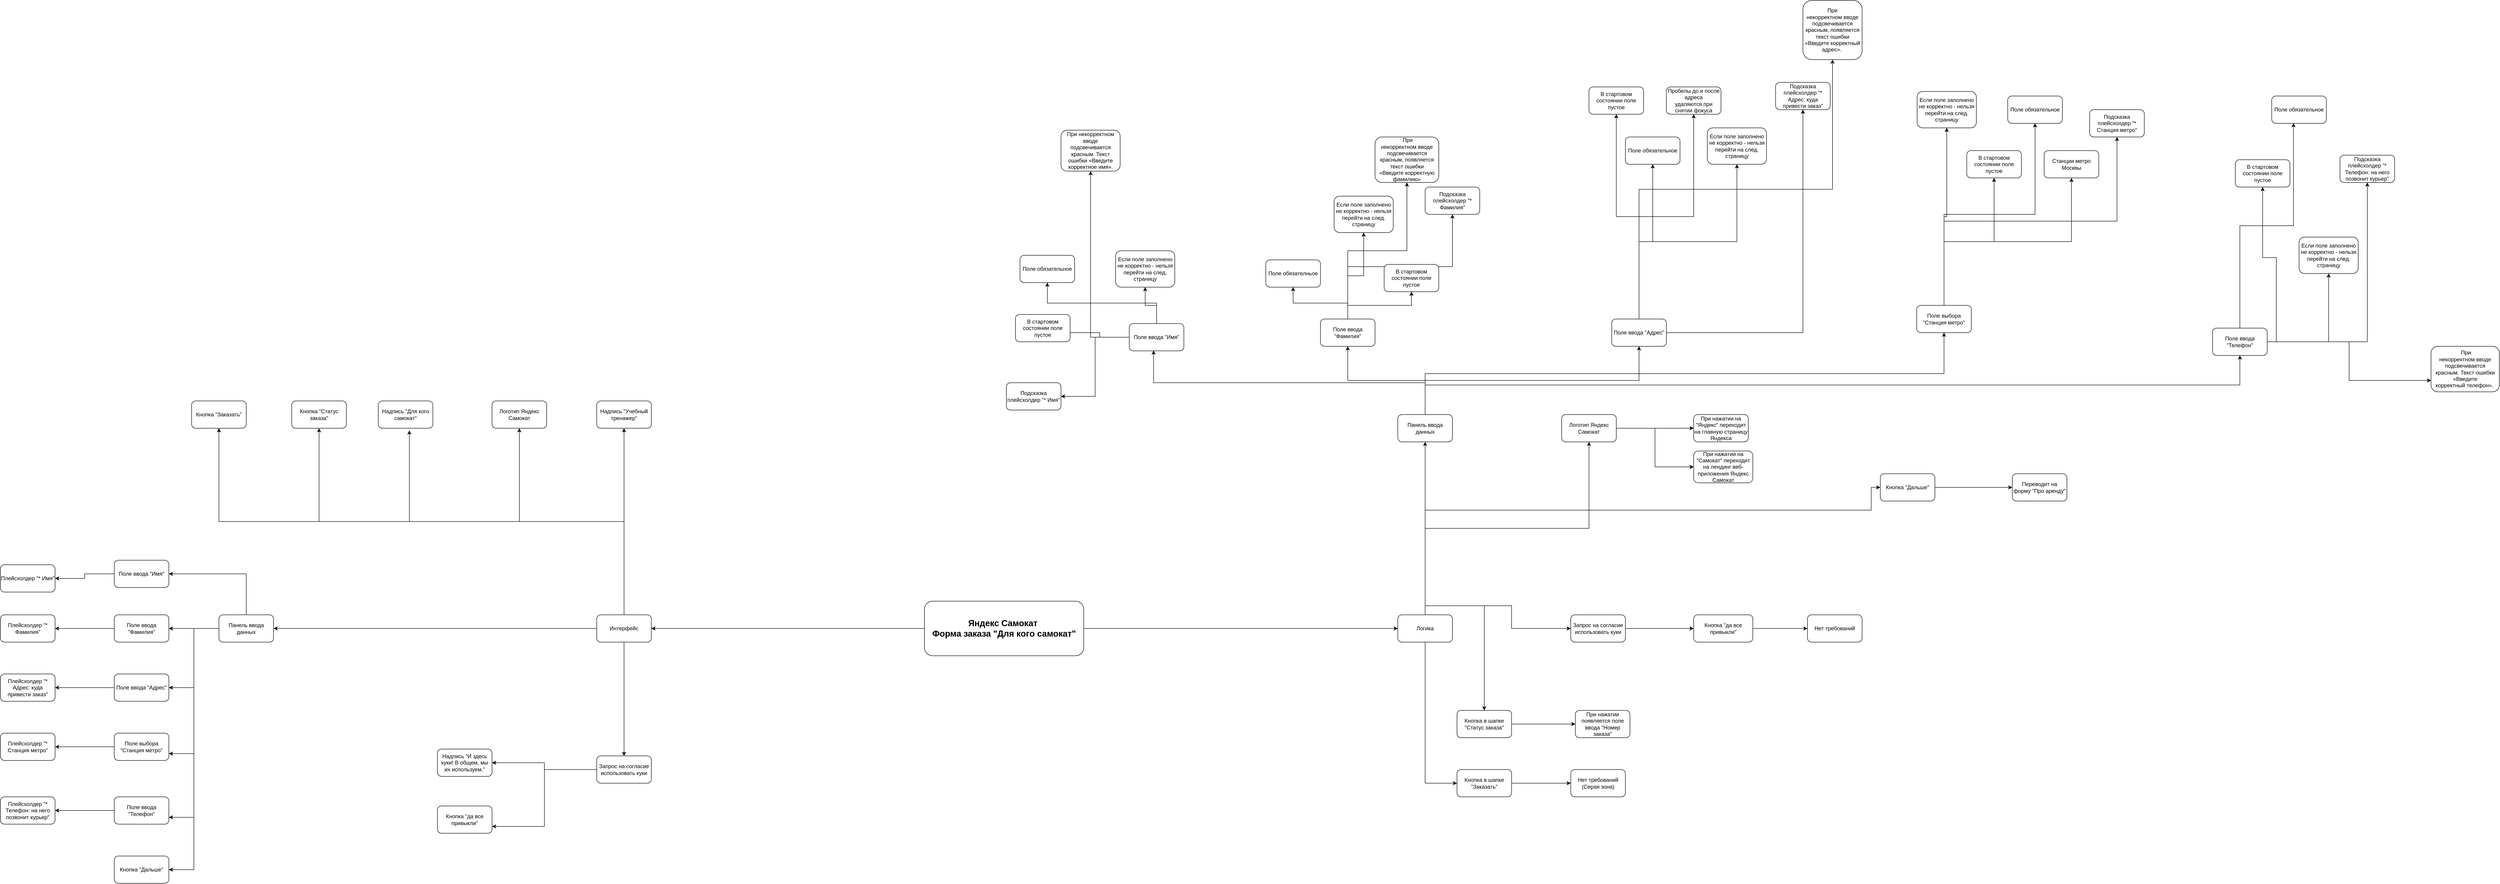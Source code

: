 <mxfile version="20.0.3" type="device" pages="2"><diagram id="fEmJpeTikkXHK6Ch_JWS" name="Форма &quot;Для кого самокат&quot;"><mxGraphModel dx="3865" dy="1888" grid="1" gridSize="10" guides="1" tooltips="1" connect="1" arrows="1" fold="1" page="1" pageScale="1" pageWidth="827" pageHeight="1169" math="0" shadow="0"><root><mxCell id="0"/><mxCell id="1" parent="0"/><mxCell id="DkM7NcvlGitCNCRUDG3T-4" style="edgeStyle=orthogonalEdgeStyle;rounded=0;orthogonalLoop=1;jettySize=auto;html=1;exitX=1;exitY=0.5;exitDx=0;exitDy=0;entryX=0;entryY=0.5;entryDx=0;entryDy=0;" parent="1" source="DkM7NcvlGitCNCRUDG3T-1" target="DkM7NcvlGitCNCRUDG3T-2" edge="1"><mxGeometry relative="1" as="geometry"/></mxCell><mxCell id="DkM7NcvlGitCNCRUDG3T-5" style="edgeStyle=orthogonalEdgeStyle;rounded=0;orthogonalLoop=1;jettySize=auto;html=1;exitX=0;exitY=0.5;exitDx=0;exitDy=0;entryX=1;entryY=0.5;entryDx=0;entryDy=0;" parent="1" source="DkM7NcvlGitCNCRUDG3T-1" target="DkM7NcvlGitCNCRUDG3T-3" edge="1"><mxGeometry relative="1" as="geometry"/></mxCell><mxCell id="DkM7NcvlGitCNCRUDG3T-1" value="&lt;b style=&quot;font-size: 19px&quot;&gt;Яндекс Самокат&amp;nbsp;&lt;br&gt;Форма заказа &quot;Для кого самокат&quot;&lt;/b&gt;" style="rounded=1;whiteSpace=wrap;html=1;" parent="1" vertex="1"><mxGeometry x="170" y="230" width="350" height="120" as="geometry"/></mxCell><mxCell id="sEE2tPkL_UNw0JfUhdWa-1" style="edgeStyle=orthogonalEdgeStyle;rounded=0;orthogonalLoop=1;jettySize=auto;html=1;exitX=0.5;exitY=0;exitDx=0;exitDy=0;entryX=0.5;entryY=1;entryDx=0;entryDy=0;" parent="1" source="DkM7NcvlGitCNCRUDG3T-2" target="DkM7NcvlGitCNCRUDG3T-51" edge="1"><mxGeometry relative="1" as="geometry"/></mxCell><mxCell id="sEE2tPkL_UNw0JfUhdWa-59" style="edgeStyle=orthogonalEdgeStyle;rounded=0;orthogonalLoop=1;jettySize=auto;html=1;exitX=0.5;exitY=0;exitDx=0;exitDy=0;" parent="1" source="DkM7NcvlGitCNCRUDG3T-2" target="sEE2tPkL_UNw0JfUhdWa-58" edge="1"><mxGeometry relative="1" as="geometry"/></mxCell><mxCell id="sEE2tPkL_UNw0JfUhdWa-65" style="edgeStyle=orthogonalEdgeStyle;rounded=0;orthogonalLoop=1;jettySize=auto;html=1;exitX=0.5;exitY=0;exitDx=0;exitDy=0;" parent="1" source="DkM7NcvlGitCNCRUDG3T-2" target="sEE2tPkL_UNw0JfUhdWa-64" edge="1"><mxGeometry relative="1" as="geometry"><Array as="points"><mxPoint x="1270" y="30"/><mxPoint x="2250" y="30"/></Array></mxGeometry></mxCell><mxCell id="sEE2tPkL_UNw0JfUhdWa-69" style="edgeStyle=orthogonalEdgeStyle;rounded=0;orthogonalLoop=1;jettySize=auto;html=1;exitX=0.5;exitY=0;exitDx=0;exitDy=0;" parent="1" source="DkM7NcvlGitCNCRUDG3T-2" target="sEE2tPkL_UNw0JfUhdWa-68" edge="1"><mxGeometry relative="1" as="geometry"/></mxCell><mxCell id="sEE2tPkL_UNw0JfUhdWa-73" style="edgeStyle=orthogonalEdgeStyle;rounded=0;orthogonalLoop=1;jettySize=auto;html=1;exitX=0.5;exitY=0;exitDx=0;exitDy=0;entryX=0;entryY=0.5;entryDx=0;entryDy=0;" parent="1" source="DkM7NcvlGitCNCRUDG3T-2" target="sEE2tPkL_UNw0JfUhdWa-72" edge="1"><mxGeometry relative="1" as="geometry"/></mxCell><mxCell id="oZa8LZ2qFfjCyPtEPxQZ-3" style="edgeStyle=orthogonalEdgeStyle;rounded=0;orthogonalLoop=1;jettySize=auto;html=1;exitX=0.5;exitY=1;exitDx=0;exitDy=0;entryX=0;entryY=0.5;entryDx=0;entryDy=0;" parent="1" source="DkM7NcvlGitCNCRUDG3T-2" target="oZa8LZ2qFfjCyPtEPxQZ-2" edge="1"><mxGeometry relative="1" as="geometry"/></mxCell><mxCell id="DkM7NcvlGitCNCRUDG3T-2" value="Логика" style="rounded=1;whiteSpace=wrap;html=1;" parent="1" vertex="1"><mxGeometry x="1210" y="260" width="120" height="60" as="geometry"/></mxCell><mxCell id="DkM7NcvlGitCNCRUDG3T-7" style="edgeStyle=orthogonalEdgeStyle;rounded=0;orthogonalLoop=1;jettySize=auto;html=1;exitX=0.5;exitY=0;exitDx=0;exitDy=0;" parent="1" source="DkM7NcvlGitCNCRUDG3T-3" target="DkM7NcvlGitCNCRUDG3T-6" edge="1"><mxGeometry relative="1" as="geometry"/></mxCell><mxCell id="DkM7NcvlGitCNCRUDG3T-9" style="edgeStyle=orthogonalEdgeStyle;rounded=0;orthogonalLoop=1;jettySize=auto;html=1;exitX=0.5;exitY=0;exitDx=0;exitDy=0;" parent="1" source="DkM7NcvlGitCNCRUDG3T-3" target="DkM7NcvlGitCNCRUDG3T-8" edge="1"><mxGeometry relative="1" as="geometry"/></mxCell><mxCell id="DkM7NcvlGitCNCRUDG3T-12" style="edgeStyle=orthogonalEdgeStyle;rounded=0;orthogonalLoop=1;jettySize=auto;html=1;exitX=0.5;exitY=0;exitDx=0;exitDy=0;entryX=0.57;entryY=1.08;entryDx=0;entryDy=0;entryPerimeter=0;" parent="1" source="DkM7NcvlGitCNCRUDG3T-3" target="DkM7NcvlGitCNCRUDG3T-11" edge="1"><mxGeometry relative="1" as="geometry"/></mxCell><mxCell id="DkM7NcvlGitCNCRUDG3T-15" style="edgeStyle=orthogonalEdgeStyle;rounded=0;orthogonalLoop=1;jettySize=auto;html=1;exitX=0.5;exitY=0;exitDx=0;exitDy=0;" parent="1" source="DkM7NcvlGitCNCRUDG3T-3" target="DkM7NcvlGitCNCRUDG3T-13" edge="1"><mxGeometry relative="1" as="geometry"/></mxCell><mxCell id="DkM7NcvlGitCNCRUDG3T-16" style="edgeStyle=orthogonalEdgeStyle;rounded=0;orthogonalLoop=1;jettySize=auto;html=1;exitX=0.5;exitY=0;exitDx=0;exitDy=0;" parent="1" source="DkM7NcvlGitCNCRUDG3T-3" target="DkM7NcvlGitCNCRUDG3T-14" edge="1"><mxGeometry relative="1" as="geometry"/></mxCell><mxCell id="DkM7NcvlGitCNCRUDG3T-18" style="edgeStyle=orthogonalEdgeStyle;rounded=0;orthogonalLoop=1;jettySize=auto;html=1;exitX=0;exitY=0.5;exitDx=0;exitDy=0;" parent="1" source="DkM7NcvlGitCNCRUDG3T-3" target="DkM7NcvlGitCNCRUDG3T-17" edge="1"><mxGeometry relative="1" as="geometry"/></mxCell><mxCell id="DkM7NcvlGitCNCRUDG3T-45" style="edgeStyle=orthogonalEdgeStyle;rounded=0;orthogonalLoop=1;jettySize=auto;html=1;exitX=0.5;exitY=1;exitDx=0;exitDy=0;fontSize=12;" parent="1" source="DkM7NcvlGitCNCRUDG3T-3" target="DkM7NcvlGitCNCRUDG3T-44" edge="1"><mxGeometry relative="1" as="geometry"/></mxCell><mxCell id="DkM7NcvlGitCNCRUDG3T-3" value="Интерфейс" style="rounded=1;whiteSpace=wrap;html=1;" parent="1" vertex="1"><mxGeometry x="-550" y="260" width="120" height="60" as="geometry"/></mxCell><mxCell id="DkM7NcvlGitCNCRUDG3T-6" value="Надпись &quot;Учебный тренажер&quot;" style="rounded=1;whiteSpace=wrap;html=1;" parent="1" vertex="1"><mxGeometry x="-550" y="-210" width="120" height="60" as="geometry"/></mxCell><mxCell id="DkM7NcvlGitCNCRUDG3T-8" value="Логотип Яндекс Самокат" style="rounded=1;whiteSpace=wrap;html=1;" parent="1" vertex="1"><mxGeometry x="-780" y="-210" width="120" height="60" as="geometry"/></mxCell><mxCell id="DkM7NcvlGitCNCRUDG3T-11" value="Надпись &quot;Для кого самокат&quot;" style="rounded=1;whiteSpace=wrap;html=1;" parent="1" vertex="1"><mxGeometry x="-1030" y="-210" width="120" height="60" as="geometry"/></mxCell><mxCell id="DkM7NcvlGitCNCRUDG3T-13" value="Кнопка &quot;Статус заказа&quot;" style="rounded=1;whiteSpace=wrap;html=1;" parent="1" vertex="1"><mxGeometry x="-1220" y="-210" width="120" height="60" as="geometry"/></mxCell><mxCell id="DkM7NcvlGitCNCRUDG3T-14" value="Кнопка &quot;Заказать&quot;" style="rounded=1;whiteSpace=wrap;html=1;" parent="1" vertex="1"><mxGeometry x="-1440" y="-210" width="120" height="60" as="geometry"/></mxCell><mxCell id="DkM7NcvlGitCNCRUDG3T-23" style="edgeStyle=orthogonalEdgeStyle;rounded=0;orthogonalLoop=1;jettySize=auto;html=1;exitX=0.5;exitY=0;exitDx=0;exitDy=0;entryX=1;entryY=0.5;entryDx=0;entryDy=0;" parent="1" source="DkM7NcvlGitCNCRUDG3T-17" target="DkM7NcvlGitCNCRUDG3T-19" edge="1"><mxGeometry relative="1" as="geometry"/></mxCell><mxCell id="DkM7NcvlGitCNCRUDG3T-25" style="edgeStyle=orthogonalEdgeStyle;rounded=0;orthogonalLoop=1;jettySize=auto;html=1;exitX=0;exitY=0.5;exitDx=0;exitDy=0;entryX=1;entryY=0.5;entryDx=0;entryDy=0;" parent="1" source="DkM7NcvlGitCNCRUDG3T-17" target="DkM7NcvlGitCNCRUDG3T-24" edge="1"><mxGeometry relative="1" as="geometry"/></mxCell><mxCell id="DkM7NcvlGitCNCRUDG3T-37" style="edgeStyle=orthogonalEdgeStyle;rounded=0;orthogonalLoop=1;jettySize=auto;html=1;exitX=0;exitY=0.5;exitDx=0;exitDy=0;entryX=1;entryY=0.5;entryDx=0;entryDy=0;" parent="1" source="DkM7NcvlGitCNCRUDG3T-17" target="DkM7NcvlGitCNCRUDG3T-26" edge="1"><mxGeometry relative="1" as="geometry"/></mxCell><mxCell id="DkM7NcvlGitCNCRUDG3T-38" style="edgeStyle=orthogonalEdgeStyle;rounded=0;orthogonalLoop=1;jettySize=auto;html=1;exitX=0;exitY=0.5;exitDx=0;exitDy=0;entryX=1;entryY=0.75;entryDx=0;entryDy=0;" parent="1" source="DkM7NcvlGitCNCRUDG3T-17" target="DkM7NcvlGitCNCRUDG3T-27" edge="1"><mxGeometry relative="1" as="geometry"/></mxCell><mxCell id="DkM7NcvlGitCNCRUDG3T-39" style="edgeStyle=orthogonalEdgeStyle;rounded=0;orthogonalLoop=1;jettySize=auto;html=1;exitX=0;exitY=0.5;exitDx=0;exitDy=0;entryX=1;entryY=0.75;entryDx=0;entryDy=0;" parent="1" source="DkM7NcvlGitCNCRUDG3T-17" target="DkM7NcvlGitCNCRUDG3T-28" edge="1"><mxGeometry relative="1" as="geometry"/></mxCell><mxCell id="DkM7NcvlGitCNCRUDG3T-42" style="edgeStyle=orthogonalEdgeStyle;rounded=0;orthogonalLoop=1;jettySize=auto;html=1;exitX=0;exitY=0.5;exitDx=0;exitDy=0;entryX=1;entryY=0.5;entryDx=0;entryDy=0;fontSize=12;" parent="1" source="DkM7NcvlGitCNCRUDG3T-17" target="DkM7NcvlGitCNCRUDG3T-41" edge="1"><mxGeometry relative="1" as="geometry"/></mxCell><mxCell id="DkM7NcvlGitCNCRUDG3T-17" value="Панель ввода данных" style="rounded=1;whiteSpace=wrap;html=1;" parent="1" vertex="1"><mxGeometry x="-1380" y="260" width="120" height="60" as="geometry"/></mxCell><mxCell id="DkM7NcvlGitCNCRUDG3T-43" style="edgeStyle=orthogonalEdgeStyle;rounded=0;orthogonalLoop=1;jettySize=auto;html=1;exitX=0;exitY=0.5;exitDx=0;exitDy=0;fontSize=12;" parent="1" source="DkM7NcvlGitCNCRUDG3T-19" target="DkM7NcvlGitCNCRUDG3T-20" edge="1"><mxGeometry relative="1" as="geometry"/></mxCell><mxCell id="DkM7NcvlGitCNCRUDG3T-19" value="Поле ввода &quot;Имя&quot;" style="rounded=1;whiteSpace=wrap;html=1;" parent="1" vertex="1"><mxGeometry x="-1610" y="140" width="120" height="60" as="geometry"/></mxCell><mxCell id="DkM7NcvlGitCNCRUDG3T-20" value="Плейсхолдер &quot;* Имя&quot;" style="rounded=1;whiteSpace=wrap;html=1;" parent="1" vertex="1"><mxGeometry x="-1860" y="150" width="120" height="60" as="geometry"/></mxCell><mxCell id="DkM7NcvlGitCNCRUDG3T-36" style="edgeStyle=orthogonalEdgeStyle;rounded=0;orthogonalLoop=1;jettySize=auto;html=1;exitX=0;exitY=0.5;exitDx=0;exitDy=0;" parent="1" source="DkM7NcvlGitCNCRUDG3T-24" target="DkM7NcvlGitCNCRUDG3T-29" edge="1"><mxGeometry relative="1" as="geometry"/></mxCell><mxCell id="DkM7NcvlGitCNCRUDG3T-24" value="Поле ввода &quot;Фамилия&quot;" style="rounded=1;whiteSpace=wrap;html=1;" parent="1" vertex="1"><mxGeometry x="-1610" y="260" width="120" height="60" as="geometry"/></mxCell><mxCell id="DkM7NcvlGitCNCRUDG3T-35" style="edgeStyle=orthogonalEdgeStyle;rounded=0;orthogonalLoop=1;jettySize=auto;html=1;exitX=0;exitY=0.5;exitDx=0;exitDy=0;entryX=1;entryY=0.5;entryDx=0;entryDy=0;" parent="1" source="DkM7NcvlGitCNCRUDG3T-26" target="DkM7NcvlGitCNCRUDG3T-30" edge="1"><mxGeometry relative="1" as="geometry"/></mxCell><mxCell id="DkM7NcvlGitCNCRUDG3T-26" value="Поле ввода &quot;Адрес&quot;" style="rounded=1;whiteSpace=wrap;html=1;" parent="1" vertex="1"><mxGeometry x="-1610" y="390" width="120" height="60" as="geometry"/></mxCell><mxCell id="DkM7NcvlGitCNCRUDG3T-34" style="edgeStyle=orthogonalEdgeStyle;rounded=0;orthogonalLoop=1;jettySize=auto;html=1;exitX=0;exitY=0.5;exitDx=0;exitDy=0;entryX=1;entryY=0.5;entryDx=0;entryDy=0;" parent="1" source="DkM7NcvlGitCNCRUDG3T-27" target="DkM7NcvlGitCNCRUDG3T-31" edge="1"><mxGeometry relative="1" as="geometry"/></mxCell><mxCell id="DkM7NcvlGitCNCRUDG3T-27" value="Поле выбора &quot;Станция метро&quot;" style="rounded=1;whiteSpace=wrap;html=1;" parent="1" vertex="1"><mxGeometry x="-1610" y="520" width="120" height="60" as="geometry"/></mxCell><mxCell id="DkM7NcvlGitCNCRUDG3T-33" style="edgeStyle=orthogonalEdgeStyle;rounded=0;orthogonalLoop=1;jettySize=auto;html=1;exitX=0;exitY=0.5;exitDx=0;exitDy=0;entryX=1;entryY=0.5;entryDx=0;entryDy=0;" parent="1" source="DkM7NcvlGitCNCRUDG3T-28" target="DkM7NcvlGitCNCRUDG3T-32" edge="1"><mxGeometry relative="1" as="geometry"/></mxCell><mxCell id="DkM7NcvlGitCNCRUDG3T-28" value="Поле ввода &quot;Телефон&quot;" style="rounded=1;whiteSpace=wrap;html=1;" parent="1" vertex="1"><mxGeometry x="-1610" y="660" width="120" height="60" as="geometry"/></mxCell><mxCell id="DkM7NcvlGitCNCRUDG3T-29" value="Плейсхолдер &quot;* Фамилия&quot;" style="rounded=1;whiteSpace=wrap;html=1;" parent="1" vertex="1"><mxGeometry x="-1860" y="260" width="120" height="60" as="geometry"/></mxCell><mxCell id="DkM7NcvlGitCNCRUDG3T-30" value="Плейсхолдер &quot;* Адрес: куда привести заказ&quot;" style="rounded=1;whiteSpace=wrap;html=1;" parent="1" vertex="1"><mxGeometry x="-1860" y="390" width="120" height="60" as="geometry"/></mxCell><mxCell id="DkM7NcvlGitCNCRUDG3T-31" value="Плейсхолдер &quot;* Станция метро&quot;" style="rounded=1;whiteSpace=wrap;html=1;" parent="1" vertex="1"><mxGeometry x="-1860" y="520" width="120" height="60" as="geometry"/></mxCell><mxCell id="DkM7NcvlGitCNCRUDG3T-32" value="Плейсхолдер &quot;* Телефон: на него позвонит курьер&quot;" style="rounded=1;whiteSpace=wrap;html=1;" parent="1" vertex="1"><mxGeometry x="-1860" y="660" width="120" height="60" as="geometry"/></mxCell><mxCell id="DkM7NcvlGitCNCRUDG3T-41" value="Кнопка &quot;Дальше&quot;" style="rounded=1;whiteSpace=wrap;html=1;fontSize=12;" parent="1" vertex="1"><mxGeometry x="-1610" y="790" width="120" height="60" as="geometry"/></mxCell><mxCell id="DkM7NcvlGitCNCRUDG3T-47" style="edgeStyle=orthogonalEdgeStyle;rounded=0;orthogonalLoop=1;jettySize=auto;html=1;exitX=0;exitY=0.5;exitDx=0;exitDy=0;fontSize=12;" parent="1" source="DkM7NcvlGitCNCRUDG3T-44" target="DkM7NcvlGitCNCRUDG3T-46" edge="1"><mxGeometry relative="1" as="geometry"/></mxCell><mxCell id="DkM7NcvlGitCNCRUDG3T-49" style="edgeStyle=orthogonalEdgeStyle;rounded=0;orthogonalLoop=1;jettySize=auto;html=1;exitX=0;exitY=0.5;exitDx=0;exitDy=0;entryX=1;entryY=0.75;entryDx=0;entryDy=0;fontSize=12;" parent="1" source="DkM7NcvlGitCNCRUDG3T-44" target="DkM7NcvlGitCNCRUDG3T-48" edge="1"><mxGeometry relative="1" as="geometry"/></mxCell><mxCell id="DkM7NcvlGitCNCRUDG3T-44" value="Запрос на согласие использовать куки" style="rounded=1;whiteSpace=wrap;html=1;fontSize=12;" parent="1" vertex="1"><mxGeometry x="-550" y="570" width="120" height="60" as="geometry"/></mxCell><mxCell id="DkM7NcvlGitCNCRUDG3T-46" value="Надпись &quot;И здесь куки! В общем, мы их используем.&quot;" style="rounded=1;whiteSpace=wrap;html=1;fontSize=12;" parent="1" vertex="1"><mxGeometry x="-900" y="555" width="120" height="60" as="geometry"/></mxCell><mxCell id="DkM7NcvlGitCNCRUDG3T-48" value="Кнопка &quot;да все привыкли&quot;" style="rounded=1;whiteSpace=wrap;html=1;fontSize=12;" parent="1" vertex="1"><mxGeometry x="-900" y="680" width="120" height="60" as="geometry"/></mxCell><mxCell id="sEE2tPkL_UNw0JfUhdWa-3" style="edgeStyle=orthogonalEdgeStyle;rounded=0;orthogonalLoop=1;jettySize=auto;html=1;exitX=0.5;exitY=0;exitDx=0;exitDy=0;entryX=0.445;entryY=0.987;entryDx=0;entryDy=0;entryPerimeter=0;" parent="1" source="DkM7NcvlGitCNCRUDG3T-51" target="sEE2tPkL_UNw0JfUhdWa-2" edge="1"><mxGeometry relative="1" as="geometry"/></mxCell><mxCell id="sEE2tPkL_UNw0JfUhdWa-13" style="edgeStyle=orthogonalEdgeStyle;rounded=0;orthogonalLoop=1;jettySize=auto;html=1;exitX=0.5;exitY=0;exitDx=0;exitDy=0;" parent="1" source="DkM7NcvlGitCNCRUDG3T-51" target="sEE2tPkL_UNw0JfUhdWa-8" edge="1"><mxGeometry relative="1" as="geometry"/></mxCell><mxCell id="sEE2tPkL_UNw0JfUhdWa-23" style="edgeStyle=orthogonalEdgeStyle;rounded=0;orthogonalLoop=1;jettySize=auto;html=1;exitX=0.5;exitY=0;exitDx=0;exitDy=0;" parent="1" source="DkM7NcvlGitCNCRUDG3T-51" target="sEE2tPkL_UNw0JfUhdWa-22" edge="1"><mxGeometry relative="1" as="geometry"/></mxCell><mxCell id="sEE2tPkL_UNw0JfUhdWa-35" style="edgeStyle=orthogonalEdgeStyle;rounded=0;orthogonalLoop=1;jettySize=auto;html=1;exitX=0.5;exitY=0;exitDx=0;exitDy=0;" parent="1" source="DkM7NcvlGitCNCRUDG3T-51" target="sEE2tPkL_UNw0JfUhdWa-34" edge="1"><mxGeometry relative="1" as="geometry"/></mxCell><mxCell id="sEE2tPkL_UNw0JfUhdWa-45" style="edgeStyle=orthogonalEdgeStyle;rounded=0;orthogonalLoop=1;jettySize=auto;html=1;exitX=0.5;exitY=0;exitDx=0;exitDy=0;entryX=0.5;entryY=1;entryDx=0;entryDy=0;" parent="1" source="DkM7NcvlGitCNCRUDG3T-51" target="sEE2tPkL_UNw0JfUhdWa-44" edge="1"><mxGeometry relative="1" as="geometry"/></mxCell><mxCell id="DkM7NcvlGitCNCRUDG3T-51" value="Панель ввода данных" style="rounded=1;whiteSpace=wrap;html=1;fontSize=12;" parent="1" vertex="1"><mxGeometry x="1210" y="-180" width="120" height="60" as="geometry"/></mxCell><mxCell id="sEE2tPkL_UNw0JfUhdWa-6" style="edgeStyle=orthogonalEdgeStyle;rounded=0;orthogonalLoop=1;jettySize=auto;html=1;exitX=0.5;exitY=0;exitDx=0;exitDy=0;entryX=0.5;entryY=1;entryDx=0;entryDy=0;" parent="1" source="sEE2tPkL_UNw0JfUhdWa-2" target="sEE2tPkL_UNw0JfUhdWa-4" edge="1"><mxGeometry relative="1" as="geometry"/></mxCell><mxCell id="sEE2tPkL_UNw0JfUhdWa-7" style="edgeStyle=orthogonalEdgeStyle;rounded=0;orthogonalLoop=1;jettySize=auto;html=1;exitX=0.5;exitY=0;exitDx=0;exitDy=0;" parent="1" source="sEE2tPkL_UNw0JfUhdWa-2" target="sEE2tPkL_UNw0JfUhdWa-5" edge="1"><mxGeometry relative="1" as="geometry"/></mxCell><mxCell id="sEE2tPkL_UNw0JfUhdWa-16" style="edgeStyle=orthogonalEdgeStyle;rounded=0;orthogonalLoop=1;jettySize=auto;html=1;exitX=0;exitY=0.5;exitDx=0;exitDy=0;entryX=0.917;entryY=0.667;entryDx=0;entryDy=0;entryPerimeter=0;" parent="1" source="sEE2tPkL_UNw0JfUhdWa-2" target="sEE2tPkL_UNw0JfUhdWa-14" edge="1"><mxGeometry relative="1" as="geometry"/></mxCell><mxCell id="sEE2tPkL_UNw0JfUhdWa-17" style="edgeStyle=orthogonalEdgeStyle;rounded=0;orthogonalLoop=1;jettySize=auto;html=1;exitX=0;exitY=0.5;exitDx=0;exitDy=0;entryX=1;entryY=0.5;entryDx=0;entryDy=0;" parent="1" source="sEE2tPkL_UNw0JfUhdWa-2" target="sEE2tPkL_UNw0JfUhdWa-15" edge="1"><mxGeometry relative="1" as="geometry"/></mxCell><mxCell id="Weg_7mqjCPEjjLJiqD5t-12" style="edgeStyle=orthogonalEdgeStyle;rounded=0;orthogonalLoop=1;jettySize=auto;html=1;exitX=0;exitY=0.5;exitDx=0;exitDy=0;entryX=0.5;entryY=1;entryDx=0;entryDy=0;" parent="1" source="sEE2tPkL_UNw0JfUhdWa-2" target="Weg_7mqjCPEjjLJiqD5t-11" edge="1"><mxGeometry relative="1" as="geometry"/></mxCell><mxCell id="sEE2tPkL_UNw0JfUhdWa-2" value="Поле ввода &quot;Имя&quot;" style="rounded=1;whiteSpace=wrap;html=1;" parent="1" vertex="1"><mxGeometry x="620" y="-380" width="120" height="60" as="geometry"/></mxCell><mxCell id="sEE2tPkL_UNw0JfUhdWa-4" value="Поле обязательное" style="rounded=1;whiteSpace=wrap;html=1;" parent="1" vertex="1"><mxGeometry x="380" y="-530" width="120" height="60" as="geometry"/></mxCell><mxCell id="sEE2tPkL_UNw0JfUhdWa-5" value="Если поле заполнено не корректно - нельзя перейти на след. страницу" style="rounded=1;whiteSpace=wrap;html=1;" parent="1" vertex="1"><mxGeometry x="590" y="-540" width="130" height="80" as="geometry"/></mxCell><mxCell id="sEE2tPkL_UNw0JfUhdWa-11" style="edgeStyle=orthogonalEdgeStyle;rounded=0;orthogonalLoop=1;jettySize=auto;html=1;exitX=0.5;exitY=0;exitDx=0;exitDy=0;entryX=0.5;entryY=1;entryDx=0;entryDy=0;" parent="1" source="sEE2tPkL_UNw0JfUhdWa-8" target="sEE2tPkL_UNw0JfUhdWa-9" edge="1"><mxGeometry relative="1" as="geometry"/></mxCell><mxCell id="sEE2tPkL_UNw0JfUhdWa-12" style="edgeStyle=orthogonalEdgeStyle;rounded=0;orthogonalLoop=1;jettySize=auto;html=1;exitX=0.5;exitY=0;exitDx=0;exitDy=0;" parent="1" source="sEE2tPkL_UNw0JfUhdWa-8" target="sEE2tPkL_UNw0JfUhdWa-10" edge="1"><mxGeometry relative="1" as="geometry"/></mxCell><mxCell id="sEE2tPkL_UNw0JfUhdWa-19" style="edgeStyle=orthogonalEdgeStyle;rounded=0;orthogonalLoop=1;jettySize=auto;html=1;exitX=0.5;exitY=0;exitDx=0;exitDy=0;" parent="1" source="sEE2tPkL_UNw0JfUhdWa-8" target="sEE2tPkL_UNw0JfUhdWa-18" edge="1"><mxGeometry relative="1" as="geometry"/></mxCell><mxCell id="sEE2tPkL_UNw0JfUhdWa-21" style="edgeStyle=orthogonalEdgeStyle;rounded=0;orthogonalLoop=1;jettySize=auto;html=1;exitX=0.5;exitY=0;exitDx=0;exitDy=0;" parent="1" source="sEE2tPkL_UNw0JfUhdWa-8" target="sEE2tPkL_UNw0JfUhdWa-20" edge="1"><mxGeometry relative="1" as="geometry"/></mxCell><mxCell id="Weg_7mqjCPEjjLJiqD5t-22" style="edgeStyle=orthogonalEdgeStyle;rounded=0;orthogonalLoop=1;jettySize=auto;html=1;exitX=0.5;exitY=0;exitDx=0;exitDy=0;" parent="1" source="sEE2tPkL_UNw0JfUhdWa-8" target="Weg_7mqjCPEjjLJiqD5t-15" edge="1"><mxGeometry relative="1" as="geometry"/></mxCell><mxCell id="sEE2tPkL_UNw0JfUhdWa-8" value="Поле ввода &quot;Фамилия&quot;" style="rounded=1;whiteSpace=wrap;html=1;" parent="1" vertex="1"><mxGeometry x="1040" y="-390" width="120" height="60" as="geometry"/></mxCell><mxCell id="sEE2tPkL_UNw0JfUhdWa-9" value="Поле обязателньое" style="rounded=1;whiteSpace=wrap;html=1;" parent="1" vertex="1"><mxGeometry x="920" y="-520" width="120" height="60" as="geometry"/></mxCell><mxCell id="sEE2tPkL_UNw0JfUhdWa-10" value="&lt;span style=&quot;&quot;&gt;Если поле заполнено не корректно - нельзя перейти на след. страницу&lt;/span&gt;" style="rounded=1;whiteSpace=wrap;html=1;" parent="1" vertex="1"><mxGeometry x="1070" y="-660" width="130" height="80" as="geometry"/></mxCell><mxCell id="sEE2tPkL_UNw0JfUhdWa-14" value="В стартовом состоянии поле пустое" style="rounded=1;whiteSpace=wrap;html=1;" parent="1" vertex="1"><mxGeometry x="370" y="-400" width="120" height="60" as="geometry"/></mxCell><mxCell id="sEE2tPkL_UNw0JfUhdWa-15" value="Подсказка плейсхолдер &quot;* Имя&quot;" style="rounded=1;whiteSpace=wrap;html=1;" parent="1" vertex="1"><mxGeometry x="350" y="-250" width="120" height="60" as="geometry"/></mxCell><mxCell id="sEE2tPkL_UNw0JfUhdWa-18" value="В стартовом состоянии поле пустое" style="rounded=1;whiteSpace=wrap;html=1;" parent="1" vertex="1"><mxGeometry x="1180" y="-510" width="120" height="60" as="geometry"/></mxCell><mxCell id="sEE2tPkL_UNw0JfUhdWa-20" value="Подсказка плейсхолдер &quot;* Фамилия&quot;" style="rounded=1;whiteSpace=wrap;html=1;" parent="1" vertex="1"><mxGeometry x="1270" y="-680" width="120" height="60" as="geometry"/></mxCell><mxCell id="sEE2tPkL_UNw0JfUhdWa-26" style="edgeStyle=orthogonalEdgeStyle;rounded=0;orthogonalLoop=1;jettySize=auto;html=1;exitX=0.5;exitY=0;exitDx=0;exitDy=0;" parent="1" source="sEE2tPkL_UNw0JfUhdWa-22" target="sEE2tPkL_UNw0JfUhdWa-24" edge="1"><mxGeometry relative="1" as="geometry"/></mxCell><mxCell id="sEE2tPkL_UNw0JfUhdWa-27" style="edgeStyle=orthogonalEdgeStyle;rounded=0;orthogonalLoop=1;jettySize=auto;html=1;exitX=0.5;exitY=0;exitDx=0;exitDy=0;" parent="1" source="sEE2tPkL_UNw0JfUhdWa-22" target="sEE2tPkL_UNw0JfUhdWa-25" edge="1"><mxGeometry relative="1" as="geometry"/></mxCell><mxCell id="sEE2tPkL_UNw0JfUhdWa-29" style="edgeStyle=orthogonalEdgeStyle;rounded=0;orthogonalLoop=1;jettySize=auto;html=1;exitX=0.5;exitY=0;exitDx=0;exitDy=0;" parent="1" source="sEE2tPkL_UNw0JfUhdWa-22" target="sEE2tPkL_UNw0JfUhdWa-28" edge="1"><mxGeometry relative="1" as="geometry"/></mxCell><mxCell id="sEE2tPkL_UNw0JfUhdWa-33" style="edgeStyle=orthogonalEdgeStyle;rounded=0;orthogonalLoop=1;jettySize=auto;html=1;exitX=1;exitY=0.5;exitDx=0;exitDy=0;entryX=0.5;entryY=1;entryDx=0;entryDy=0;" parent="1" source="sEE2tPkL_UNw0JfUhdWa-22" target="sEE2tPkL_UNw0JfUhdWa-30" edge="1"><mxGeometry relative="1" as="geometry"/></mxCell><mxCell id="Weg_7mqjCPEjjLJiqD5t-30" style="edgeStyle=orthogonalEdgeStyle;rounded=0;orthogonalLoop=1;jettySize=auto;html=1;exitX=0.5;exitY=0;exitDx=0;exitDy=0;entryX=0.5;entryY=1;entryDx=0;entryDy=0;" parent="1" source="sEE2tPkL_UNw0JfUhdWa-22" target="Weg_7mqjCPEjjLJiqD5t-27" edge="1"><mxGeometry relative="1" as="geometry"/></mxCell><mxCell id="Weg_7mqjCPEjjLJiqD5t-31" style="edgeStyle=orthogonalEdgeStyle;rounded=0;orthogonalLoop=1;jettySize=auto;html=1;exitX=0.5;exitY=0;exitDx=0;exitDy=0;" parent="1" source="sEE2tPkL_UNw0JfUhdWa-22" target="Weg_7mqjCPEjjLJiqD5t-28" edge="1"><mxGeometry relative="1" as="geometry"/></mxCell><mxCell id="sEE2tPkL_UNw0JfUhdWa-22" value="Поле ввода &quot;Адрес&quot;" style="rounded=1;whiteSpace=wrap;html=1;" parent="1" vertex="1"><mxGeometry x="1680" y="-390" width="120" height="60" as="geometry"/></mxCell><mxCell id="sEE2tPkL_UNw0JfUhdWa-24" value="Поле обязательное" style="rounded=1;whiteSpace=wrap;html=1;" parent="1" vertex="1"><mxGeometry x="1710" y="-790" width="120" height="60" as="geometry"/></mxCell><mxCell id="sEE2tPkL_UNw0JfUhdWa-25" value="&lt;span style=&quot;&quot;&gt;Если поле заполнено не корректно - нельзя перейти на след. страницу&lt;/span&gt;" style="rounded=1;whiteSpace=wrap;html=1;" parent="1" vertex="1"><mxGeometry x="1890" y="-810" width="130" height="80" as="geometry"/></mxCell><mxCell id="sEE2tPkL_UNw0JfUhdWa-28" value="В стартовом состоянии поле пустое" style="rounded=1;whiteSpace=wrap;html=1;" parent="1" vertex="1"><mxGeometry x="1630" y="-900" width="120" height="60" as="geometry"/></mxCell><mxCell id="sEE2tPkL_UNw0JfUhdWa-30" value="Подсказка плейсхолдер &quot;* Адрес: куда привести заказ&quot;" style="rounded=1;whiteSpace=wrap;html=1;" parent="1" vertex="1"><mxGeometry x="2040" y="-910" width="120" height="60" as="geometry"/></mxCell><mxCell id="sEE2tPkL_UNw0JfUhdWa-37" style="edgeStyle=orthogonalEdgeStyle;rounded=0;orthogonalLoop=1;jettySize=auto;html=1;exitX=0.5;exitY=0;exitDx=0;exitDy=0;" parent="1" source="sEE2tPkL_UNw0JfUhdWa-34" target="sEE2tPkL_UNw0JfUhdWa-36" edge="1"><mxGeometry relative="1" as="geometry"/></mxCell><mxCell id="sEE2tPkL_UNw0JfUhdWa-39" style="edgeStyle=orthogonalEdgeStyle;rounded=0;orthogonalLoop=1;jettySize=auto;html=1;exitX=0.5;exitY=0;exitDx=0;exitDy=0;" parent="1" source="sEE2tPkL_UNw0JfUhdWa-34" target="sEE2tPkL_UNw0JfUhdWa-38" edge="1"><mxGeometry relative="1" as="geometry"/></mxCell><mxCell id="sEE2tPkL_UNw0JfUhdWa-41" style="edgeStyle=orthogonalEdgeStyle;rounded=0;orthogonalLoop=1;jettySize=auto;html=1;exitX=0.5;exitY=0;exitDx=0;exitDy=0;" parent="1" source="sEE2tPkL_UNw0JfUhdWa-34" target="sEE2tPkL_UNw0JfUhdWa-40" edge="1"><mxGeometry relative="1" as="geometry"/></mxCell><mxCell id="sEE2tPkL_UNw0JfUhdWa-43" style="edgeStyle=orthogonalEdgeStyle;rounded=0;orthogonalLoop=1;jettySize=auto;html=1;exitX=0.5;exitY=0;exitDx=0;exitDy=0;" parent="1" source="sEE2tPkL_UNw0JfUhdWa-34" target="sEE2tPkL_UNw0JfUhdWa-42" edge="1"><mxGeometry relative="1" as="geometry"/></mxCell><mxCell id="Weg_7mqjCPEjjLJiqD5t-39" style="edgeStyle=orthogonalEdgeStyle;rounded=0;orthogonalLoop=1;jettySize=auto;html=1;exitX=0.5;exitY=0;exitDx=0;exitDy=0;" parent="1" source="sEE2tPkL_UNw0JfUhdWa-34" target="Weg_7mqjCPEjjLJiqD5t-38" edge="1"><mxGeometry relative="1" as="geometry"/></mxCell><mxCell id="sEE2tPkL_UNw0JfUhdWa-34" value="Поле выбора &quot;Станция метро&quot;" style="rounded=1;whiteSpace=wrap;html=1;" parent="1" vertex="1"><mxGeometry x="2350" y="-420" width="120" height="60" as="geometry"/></mxCell><mxCell id="sEE2tPkL_UNw0JfUhdWa-36" value="Поле обязательное" style="rounded=1;whiteSpace=wrap;html=1;" parent="1" vertex="1"><mxGeometry x="2550" y="-880" width="120" height="60" as="geometry"/></mxCell><mxCell id="sEE2tPkL_UNw0JfUhdWa-38" value="&lt;span style=&quot;&quot;&gt;Если поле заполнено не корректно - нельзя перейти на след. страницу&lt;/span&gt;" style="rounded=1;whiteSpace=wrap;html=1;" parent="1" vertex="1"><mxGeometry x="2351" y="-890" width="130" height="80" as="geometry"/></mxCell><mxCell id="sEE2tPkL_UNw0JfUhdWa-40" value="В стартовом состоянии поле пустое" style="rounded=1;whiteSpace=wrap;html=1;" parent="1" vertex="1"><mxGeometry x="2460" y="-760" width="120" height="60" as="geometry"/></mxCell><mxCell id="sEE2tPkL_UNw0JfUhdWa-42" value="Подсказка плейсхолдер &quot;* Станция метро&quot;" style="rounded=1;whiteSpace=wrap;html=1;" parent="1" vertex="1"><mxGeometry x="2730" y="-850" width="120" height="60" as="geometry"/></mxCell><mxCell id="sEE2tPkL_UNw0JfUhdWa-48" style="edgeStyle=orthogonalEdgeStyle;rounded=0;orthogonalLoop=1;jettySize=auto;html=1;exitX=0.5;exitY=0;exitDx=0;exitDy=0;entryX=0.398;entryY=0.993;entryDx=0;entryDy=0;entryPerimeter=0;" parent="1" source="sEE2tPkL_UNw0JfUhdWa-44" target="sEE2tPkL_UNw0JfUhdWa-47" edge="1"><mxGeometry relative="1" as="geometry"/></mxCell><mxCell id="sEE2tPkL_UNw0JfUhdWa-52" style="edgeStyle=orthogonalEdgeStyle;rounded=0;orthogonalLoop=1;jettySize=auto;html=1;exitX=1;exitY=0.5;exitDx=0;exitDy=0;entryX=0.5;entryY=1;entryDx=0;entryDy=0;" parent="1" source="sEE2tPkL_UNw0JfUhdWa-44" target="sEE2tPkL_UNw0JfUhdWa-49" edge="1"><mxGeometry relative="1" as="geometry"/></mxCell><mxCell id="sEE2tPkL_UNw0JfUhdWa-54" style="edgeStyle=orthogonalEdgeStyle;rounded=0;orthogonalLoop=1;jettySize=auto;html=1;exitX=1;exitY=0.5;exitDx=0;exitDy=0;entryX=0.5;entryY=1;entryDx=0;entryDy=0;" parent="1" source="sEE2tPkL_UNw0JfUhdWa-44" target="sEE2tPkL_UNw0JfUhdWa-53" edge="1"><mxGeometry relative="1" as="geometry"/></mxCell><mxCell id="sEE2tPkL_UNw0JfUhdWa-57" style="edgeStyle=orthogonalEdgeStyle;rounded=0;orthogonalLoop=1;jettySize=auto;html=1;exitX=1;exitY=0.5;exitDx=0;exitDy=0;" parent="1" source="sEE2tPkL_UNw0JfUhdWa-44" target="sEE2tPkL_UNw0JfUhdWa-56" edge="1"><mxGeometry relative="1" as="geometry"/></mxCell><mxCell id="Weg_7mqjCPEjjLJiqD5t-45" style="edgeStyle=orthogonalEdgeStyle;rounded=0;orthogonalLoop=1;jettySize=auto;html=1;exitX=1;exitY=0.5;exitDx=0;exitDy=0;entryX=0;entryY=0.75;entryDx=0;entryDy=0;" parent="1" source="sEE2tPkL_UNw0JfUhdWa-44" target="Weg_7mqjCPEjjLJiqD5t-43" edge="1"><mxGeometry relative="1" as="geometry"/></mxCell><mxCell id="sEE2tPkL_UNw0JfUhdWa-44" value="Поле ввода &quot;Телефон&quot;" style="rounded=1;whiteSpace=wrap;html=1;" parent="1" vertex="1"><mxGeometry x="3000" y="-370" width="120" height="60" as="geometry"/></mxCell><mxCell id="sEE2tPkL_UNw0JfUhdWa-47" value="Поле обязательное" style="rounded=1;whiteSpace=wrap;html=1;" parent="1" vertex="1"><mxGeometry x="3130" y="-880" width="120" height="60" as="geometry"/></mxCell><mxCell id="sEE2tPkL_UNw0JfUhdWa-49" value="В стартовом состоянии поле пустое" style="rounded=1;whiteSpace=wrap;html=1;" parent="1" vertex="1"><mxGeometry x="3050" y="-740" width="120" height="60" as="geometry"/></mxCell><mxCell id="sEE2tPkL_UNw0JfUhdWa-53" value="&lt;span style=&quot;&quot;&gt;Если поле заполнено не корректно - нельзя перейти на след. страницу&lt;/span&gt;" style="rounded=1;whiteSpace=wrap;html=1;" parent="1" vertex="1"><mxGeometry x="3190" y="-570" width="130" height="80" as="geometry"/></mxCell><mxCell id="sEE2tPkL_UNw0JfUhdWa-56" value="Подсказка плейсхолдер &quot;* Телефон: на него позвонит курьер&quot;" style="rounded=1;whiteSpace=wrap;html=1;" parent="1" vertex="1"><mxGeometry x="3280" y="-750" width="120" height="60" as="geometry"/></mxCell><mxCell id="sEE2tPkL_UNw0JfUhdWa-61" style="edgeStyle=orthogonalEdgeStyle;rounded=0;orthogonalLoop=1;jettySize=auto;html=1;exitX=1;exitY=0.5;exitDx=0;exitDy=0;" parent="1" source="sEE2tPkL_UNw0JfUhdWa-58" target="sEE2tPkL_UNw0JfUhdWa-60" edge="1"><mxGeometry relative="1" as="geometry"/></mxCell><mxCell id="sEE2tPkL_UNw0JfUhdWa-63" style="edgeStyle=orthogonalEdgeStyle;rounded=0;orthogonalLoop=1;jettySize=auto;html=1;exitX=1;exitY=0.5;exitDx=0;exitDy=0;entryX=0;entryY=0.5;entryDx=0;entryDy=0;" parent="1" source="sEE2tPkL_UNw0JfUhdWa-58" target="sEE2tPkL_UNw0JfUhdWa-62" edge="1"><mxGeometry relative="1" as="geometry"/></mxCell><mxCell id="sEE2tPkL_UNw0JfUhdWa-58" value="Логотип Яндекс Самокат" style="rounded=1;whiteSpace=wrap;html=1;" parent="1" vertex="1"><mxGeometry x="1570" y="-180" width="120" height="60" as="geometry"/></mxCell><mxCell id="sEE2tPkL_UNw0JfUhdWa-60" value="При нажатии на &quot;Яндекс&quot; переходит на главную страницу Яндекса" style="rounded=1;whiteSpace=wrap;html=1;" parent="1" vertex="1"><mxGeometry x="1860" y="-180" width="120" height="60" as="geometry"/></mxCell><mxCell id="sEE2tPkL_UNw0JfUhdWa-62" value="При нажатии на &quot;Самокат&quot; переходит на лендинг веб-приложения Яндекс Самокат" style="rounded=1;whiteSpace=wrap;html=1;" parent="1" vertex="1"><mxGeometry x="1860" y="-100" width="130" height="70" as="geometry"/></mxCell><mxCell id="sEE2tPkL_UNw0JfUhdWa-67" style="edgeStyle=orthogonalEdgeStyle;rounded=0;orthogonalLoop=1;jettySize=auto;html=1;exitX=1;exitY=0.5;exitDx=0;exitDy=0;" parent="1" source="sEE2tPkL_UNw0JfUhdWa-64" target="sEE2tPkL_UNw0JfUhdWa-66" edge="1"><mxGeometry relative="1" as="geometry"/></mxCell><mxCell id="sEE2tPkL_UNw0JfUhdWa-64" value="Кнопка &quot;Дальше&quot;" style="rounded=1;whiteSpace=wrap;html=1;" parent="1" vertex="1"><mxGeometry x="2270" y="-50" width="120" height="60" as="geometry"/></mxCell><mxCell id="sEE2tPkL_UNw0JfUhdWa-66" value="Переводит на форму &quot;Про аренду&quot;" style="rounded=1;whiteSpace=wrap;html=1;" parent="1" vertex="1"><mxGeometry x="2560" y="-50" width="120" height="60" as="geometry"/></mxCell><mxCell id="sEE2tPkL_UNw0JfUhdWa-71" style="edgeStyle=orthogonalEdgeStyle;rounded=0;orthogonalLoop=1;jettySize=auto;html=1;" parent="1" source="sEE2tPkL_UNw0JfUhdWa-68" target="sEE2tPkL_UNw0JfUhdWa-70" edge="1"><mxGeometry relative="1" as="geometry"/></mxCell><mxCell id="sEE2tPkL_UNw0JfUhdWa-68" value="Кнопка в шапке &quot;Статус заказа&quot;" style="rounded=1;whiteSpace=wrap;html=1;" parent="1" vertex="1"><mxGeometry x="1340" y="470" width="120" height="60" as="geometry"/></mxCell><mxCell id="sEE2tPkL_UNw0JfUhdWa-70" value="При нажатии появляется поле ввода &quot;Номер заказа&quot;" style="rounded=1;whiteSpace=wrap;html=1;" parent="1" vertex="1"><mxGeometry x="1600" y="470" width="120" height="60" as="geometry"/></mxCell><mxCell id="sEE2tPkL_UNw0JfUhdWa-75" style="edgeStyle=orthogonalEdgeStyle;rounded=0;orthogonalLoop=1;jettySize=auto;html=1;exitX=1;exitY=0.5;exitDx=0;exitDy=0;" parent="1" source="sEE2tPkL_UNw0JfUhdWa-72" target="sEE2tPkL_UNw0JfUhdWa-74" edge="1"><mxGeometry relative="1" as="geometry"/></mxCell><mxCell id="sEE2tPkL_UNw0JfUhdWa-72" value="Запрос на согласие использовать куки" style="rounded=1;whiteSpace=wrap;html=1;" parent="1" vertex="1"><mxGeometry x="1590" y="260" width="120" height="60" as="geometry"/></mxCell><mxCell id="uPE8j2tr8XmqGvHfkkxB-2" style="edgeStyle=orthogonalEdgeStyle;rounded=0;orthogonalLoop=1;jettySize=auto;html=1;exitX=1;exitY=0.5;exitDx=0;exitDy=0;entryX=0;entryY=0.5;entryDx=0;entryDy=0;fontSize=19;" parent="1" source="sEE2tPkL_UNw0JfUhdWa-74" target="sEE2tPkL_UNw0JfUhdWa-76" edge="1"><mxGeometry relative="1" as="geometry"/></mxCell><mxCell id="sEE2tPkL_UNw0JfUhdWa-74" value="Кнопка &quot;да все привыкли&quot;" style="rounded=1;whiteSpace=wrap;html=1;" parent="1" vertex="1"><mxGeometry x="1860" y="260" width="130" height="60" as="geometry"/></mxCell><mxCell id="sEE2tPkL_UNw0JfUhdWa-76" value="Нет требований" style="rounded=1;whiteSpace=wrap;html=1;" parent="1" vertex="1"><mxGeometry x="2110" y="260" width="120" height="60" as="geometry"/></mxCell><mxCell id="Weg_7mqjCPEjjLJiqD5t-11" value="При некорректном вводе&lt;br/&gt;подсвечивается красным. Текст&lt;br/&gt;ошибки «Введите корректное имя»." style="rounded=1;whiteSpace=wrap;html=1;" parent="1" vertex="1"><mxGeometry x="470" y="-805" width="130" height="90" as="geometry"/></mxCell><mxCell id="Weg_7mqjCPEjjLJiqD5t-15" value="&amp;nbsp;При&lt;br/&gt;некорректном вводе подсвечивается&lt;br/&gt;красным, появляется текст ошибки&lt;br/&gt;«Введите корректную фамилию»" style="rounded=1;whiteSpace=wrap;html=1;" parent="1" vertex="1"><mxGeometry x="1160" y="-790" width="140" height="100" as="geometry"/></mxCell><mxCell id="Weg_7mqjCPEjjLJiqD5t-27" value="Пробелы до и после адреса&lt;br/&gt;удаляются при снятии фокуса" style="rounded=1;whiteSpace=wrap;html=1;" parent="1" vertex="1"><mxGeometry x="1800" y="-900" width="120" height="60" as="geometry"/></mxCell><mxCell id="Weg_7mqjCPEjjLJiqD5t-28" value="При&lt;br/&gt;некорректном вводе подсвечивается&lt;br/&gt;красным, появляется текст ошибки&lt;br/&gt;«Введите корректный адрес».&amp;nbsp;" style="rounded=1;whiteSpace=wrap;html=1;" parent="1" vertex="1"><mxGeometry x="2100" y="-1090" width="130" height="130" as="geometry"/></mxCell><mxCell id="Weg_7mqjCPEjjLJiqD5t-38" value="Станции метро Москвы" style="rounded=1;whiteSpace=wrap;html=1;" parent="1" vertex="1"><mxGeometry x="2630" y="-760" width="120" height="60" as="geometry"/></mxCell><mxCell id="Weg_7mqjCPEjjLJiqD5t-43" value="&amp;nbsp;При&lt;br/&gt;некорректном вводе подсвечивается&lt;br/&gt;красным. Текст ошибки «Введите&lt;br/&gt;корректный телефон».&amp;nbsp;" style="rounded=1;whiteSpace=wrap;html=1;" parent="1" vertex="1"><mxGeometry x="3480" y="-330" width="150" height="100" as="geometry"/></mxCell><mxCell id="oZa8LZ2qFfjCyPtEPxQZ-5" style="edgeStyle=orthogonalEdgeStyle;rounded=0;orthogonalLoop=1;jettySize=auto;html=1;exitX=1;exitY=0.5;exitDx=0;exitDy=0;" parent="1" source="oZa8LZ2qFfjCyPtEPxQZ-2" target="oZa8LZ2qFfjCyPtEPxQZ-4" edge="1"><mxGeometry relative="1" as="geometry"/></mxCell><mxCell id="oZa8LZ2qFfjCyPtEPxQZ-2" value="Кнопка в шапке &quot;Заказать&quot;" style="rounded=1;whiteSpace=wrap;html=1;" parent="1" vertex="1"><mxGeometry x="1340" y="600" width="120" height="60" as="geometry"/></mxCell><mxCell id="oZa8LZ2qFfjCyPtEPxQZ-4" value="Нет требований (Серая зона)" style="rounded=1;whiteSpace=wrap;html=1;" parent="1" vertex="1"><mxGeometry x="1590" y="600" width="120" height="60" as="geometry"/></mxCell></root></mxGraphModel></diagram><diagram id="tDpE7YJGtnHkr0wMerwp" name="Форма &quot;Про аренду&quot;"><mxGraphModel dx="3865" dy="1888" grid="1" gridSize="10" guides="1" tooltips="1" connect="1" arrows="1" fold="1" page="1" pageScale="1" pageWidth="827" pageHeight="1169" math="0" shadow="0"><root><mxCell id="0"/><mxCell id="1" parent="0"/><mxCell id="KxLwWoiPPGUhT5Obi90p-2" style="edgeStyle=orthogonalEdgeStyle;rounded=0;orthogonalLoop=1;jettySize=auto;html=1;exitX=1;exitY=0.5;exitDx=0;exitDy=0;fontSize=19;" parent="1" source="4AZ6Wn98vaFGaaYHXh6F-1" target="KxLwWoiPPGUhT5Obi90p-1" edge="1"><mxGeometry relative="1" as="geometry"/></mxCell><mxCell id="GBIhGfDTHRwAgD5dYdxD-2" style="edgeStyle=orthogonalEdgeStyle;rounded=0;orthogonalLoop=1;jettySize=auto;html=1;exitX=0;exitY=0.5;exitDx=0;exitDy=0;entryX=1;entryY=0.5;entryDx=0;entryDy=0;fontSize=12;" parent="1" source="4AZ6Wn98vaFGaaYHXh6F-1" target="GBIhGfDTHRwAgD5dYdxD-1" edge="1"><mxGeometry relative="1" as="geometry"/></mxCell><mxCell id="4AZ6Wn98vaFGaaYHXh6F-1" value="&lt;b style=&quot;font-size: 19px;&quot;&gt;Яндекс самокат&amp;nbsp;&lt;br&gt;Форма заказа &quot;Про аренду&quot;&lt;/b&gt;" style="rounded=1;whiteSpace=wrap;html=1;" parent="1" vertex="1"><mxGeometry x="210" y="200" width="350" height="110" as="geometry"/></mxCell><mxCell id="RYz5DNqt8m9TIFkWZ-10-2" style="edgeStyle=orthogonalEdgeStyle;rounded=0;orthogonalLoop=1;jettySize=auto;html=1;exitX=0.5;exitY=0;exitDx=0;exitDy=0;entryX=0.438;entryY=1.06;entryDx=0;entryDy=0;entryPerimeter=0;fontSize=12;" parent="1" source="KxLwWoiPPGUhT5Obi90p-1" target="RYz5DNqt8m9TIFkWZ-10-1" edge="1"><mxGeometry relative="1" as="geometry"/></mxCell><mxCell id="w7JP7SO6ez9UYIDigio8-2" style="edgeStyle=orthogonalEdgeStyle;rounded=0;orthogonalLoop=1;jettySize=auto;html=1;exitX=1;exitY=0.5;exitDx=0;exitDy=0;entryX=0;entryY=0.5;entryDx=0;entryDy=0;fontSize=12;" parent="1" source="KxLwWoiPPGUhT5Obi90p-1" target="w7JP7SO6ez9UYIDigio8-1" edge="1"><mxGeometry relative="1" as="geometry"/></mxCell><mxCell id="fuLjgZwODkYmmLllWUNn-7" style="edgeStyle=orthogonalEdgeStyle;rounded=0;orthogonalLoop=1;jettySize=auto;html=1;exitX=1;exitY=0.5;exitDx=0;exitDy=0;entryX=0;entryY=0.5;entryDx=0;entryDy=0;fontSize=12;" parent="1" source="KxLwWoiPPGUhT5Obi90p-1" target="fuLjgZwODkYmmLllWUNn-1" edge="1"><mxGeometry relative="1" as="geometry"/></mxCell><mxCell id="fuLjgZwODkYmmLllWUNn-9" style="edgeStyle=orthogonalEdgeStyle;rounded=0;orthogonalLoop=1;jettySize=auto;html=1;exitX=0.5;exitY=1;exitDx=0;exitDy=0;fontSize=12;" parent="1" source="KxLwWoiPPGUhT5Obi90p-1" target="fuLjgZwODkYmmLllWUNn-8" edge="1"><mxGeometry relative="1" as="geometry"/></mxCell><mxCell id="qJQ0snu_PtydzB___Gy7-2" style="edgeStyle=orthogonalEdgeStyle;rounded=0;orthogonalLoop=1;jettySize=auto;html=1;exitX=1;exitY=1;exitDx=0;exitDy=0;entryX=0;entryY=0.5;entryDx=0;entryDy=0;fontSize=12;" parent="1" source="KxLwWoiPPGUhT5Obi90p-1" target="qJQ0snu_PtydzB___Gy7-1" edge="1"><mxGeometry relative="1" as="geometry"/></mxCell><mxCell id="fV3yaaTubfKUJ8wrXdTO-3" style="edgeStyle=orthogonalEdgeStyle;rounded=0;orthogonalLoop=1;jettySize=auto;html=1;exitX=1;exitY=1;exitDx=0;exitDy=0;entryX=0;entryY=0.5;entryDx=0;entryDy=0;" parent="1" source="KxLwWoiPPGUhT5Obi90p-1" target="fV3yaaTubfKUJ8wrXdTO-1" edge="1"><mxGeometry relative="1" as="geometry"/></mxCell><mxCell id="KxLwWoiPPGUhT5Obi90p-1" value="&lt;span style=&quot;font-size: 12px;&quot;&gt;Логика&lt;/span&gt;" style="rounded=1;whiteSpace=wrap;html=1;fontSize=19;" parent="1" vertex="1"><mxGeometry x="1270" y="225" width="120" height="60" as="geometry"/></mxCell><mxCell id="GBIhGfDTHRwAgD5dYdxD-6" style="edgeStyle=orthogonalEdgeStyle;rounded=0;orthogonalLoop=1;jettySize=auto;html=1;exitX=0;exitY=0.5;exitDx=0;exitDy=0;entryX=0.5;entryY=1;entryDx=0;entryDy=0;fontSize=12;" parent="1" source="GBIhGfDTHRwAgD5dYdxD-1" target="GBIhGfDTHRwAgD5dYdxD-3" edge="1"><mxGeometry relative="1" as="geometry"/></mxCell><mxCell id="Ffv5_XQjBiGlBAYN9a3O-1" style="edgeStyle=orthogonalEdgeStyle;rounded=0;orthogonalLoop=1;jettySize=auto;html=1;exitX=0;exitY=0.5;exitDx=0;exitDy=0;entryX=0.5;entryY=1;entryDx=0;entryDy=0;fontSize=12;" parent="1" source="GBIhGfDTHRwAgD5dYdxD-1" target="GBIhGfDTHRwAgD5dYdxD-4" edge="1"><mxGeometry relative="1" as="geometry"/></mxCell><mxCell id="Ffv5_XQjBiGlBAYN9a3O-2" style="edgeStyle=orthogonalEdgeStyle;rounded=0;orthogonalLoop=1;jettySize=auto;html=1;exitX=0;exitY=0.5;exitDx=0;exitDy=0;entryX=0.5;entryY=1;entryDx=0;entryDy=0;fontSize=12;" parent="1" source="GBIhGfDTHRwAgD5dYdxD-1" target="BQBk4MBd36hOI7xr_aOQ-1" edge="1"><mxGeometry relative="1" as="geometry"/></mxCell><mxCell id="Ffv5_XQjBiGlBAYN9a3O-3" style="edgeStyle=orthogonalEdgeStyle;rounded=0;orthogonalLoop=1;jettySize=auto;html=1;exitX=0;exitY=0.5;exitDx=0;exitDy=0;entryX=0.5;entryY=1;entryDx=0;entryDy=0;fontSize=12;" parent="1" source="GBIhGfDTHRwAgD5dYdxD-1" target="k4yKxD03Wz0cKAxDQYCm-1" edge="1"><mxGeometry relative="1" as="geometry"/></mxCell><mxCell id="kburpLMv8BjJKYfjBC0N-4" style="edgeStyle=orthogonalEdgeStyle;rounded=0;orthogonalLoop=1;jettySize=auto;html=1;exitX=0;exitY=0.5;exitDx=0;exitDy=0;entryX=0.5;entryY=1;entryDx=0;entryDy=0;fontSize=12;" parent="1" source="GBIhGfDTHRwAgD5dYdxD-1" target="k4yKxD03Wz0cKAxDQYCm-2" edge="1"><mxGeometry relative="1" as="geometry"/></mxCell><mxCell id="kburpLMv8BjJKYfjBC0N-6" style="edgeStyle=orthogonalEdgeStyle;rounded=0;orthogonalLoop=1;jettySize=auto;html=1;exitX=0;exitY=0.5;exitDx=0;exitDy=0;fontSize=12;" parent="1" source="GBIhGfDTHRwAgD5dYdxD-1" target="kburpLMv8BjJKYfjBC0N-5" edge="1"><mxGeometry relative="1" as="geometry"/></mxCell><mxCell id="GBIhGfDTHRwAgD5dYdxD-1" value="Интерфейс" style="rounded=1;whiteSpace=wrap;html=1;fontSize=12;" parent="1" vertex="1"><mxGeometry x="-870" y="225" width="120" height="60" as="geometry"/></mxCell><mxCell id="GBIhGfDTHRwAgD5dYdxD-3" value="Надпись &quot;Учебный тренажер&quot;" style="rounded=1;whiteSpace=wrap;html=1;fontSize=12;" parent="1" vertex="1"><mxGeometry x="-1060" y="-240" width="120" height="60" as="geometry"/></mxCell><mxCell id="GBIhGfDTHRwAgD5dYdxD-4" value="Логотип Яндекс Самокат" style="rounded=1;whiteSpace=wrap;html=1;fontSize=12;" parent="1" vertex="1"><mxGeometry x="-1270" y="-240" width="120" height="60" as="geometry"/></mxCell><mxCell id="BQBk4MBd36hOI7xr_aOQ-1" value="Надпись &quot;Про аренду&quot;" style="rounded=1;whiteSpace=wrap;html=1;fontSize=12;" parent="1" vertex="1"><mxGeometry x="-1460" y="-240" width="120" height="60" as="geometry"/></mxCell><mxCell id="k4yKxD03Wz0cKAxDQYCm-1" value="Кнопка &quot;Заказать&quot;" style="rounded=1;whiteSpace=wrap;html=1;fontSize=12;" parent="1" vertex="1"><mxGeometry x="-1660" y="-240" width="120" height="60" as="geometry"/></mxCell><mxCell id="k4yKxD03Wz0cKAxDQYCm-2" value="Кнопка &quot;Статус заказа&quot;" style="rounded=1;whiteSpace=wrap;html=1;fontSize=12;" parent="1" vertex="1"><mxGeometry x="-1850" y="-240" width="120" height="60" as="geometry"/></mxCell><mxCell id="dI_Km4Pp-3c2ADhlv3vm-2" style="edgeStyle=orthogonalEdgeStyle;rounded=0;orthogonalLoop=1;jettySize=auto;html=1;exitX=0;exitY=0.5;exitDx=0;exitDy=0;entryX=1;entryY=0.5;entryDx=0;entryDy=0;fontSize=12;" parent="1" source="kburpLMv8BjJKYfjBC0N-5" target="kIAXEc-cs3o7zTxpgaxh-1" edge="1"><mxGeometry relative="1" as="geometry"/></mxCell><mxCell id="dI_Km4Pp-3c2ADhlv3vm-3" style="edgeStyle=orthogonalEdgeStyle;rounded=0;orthogonalLoop=1;jettySize=auto;html=1;exitX=0;exitY=0.5;exitDx=0;exitDy=0;entryX=1;entryY=0.5;entryDx=0;entryDy=0;fontSize=12;" parent="1" source="kburpLMv8BjJKYfjBC0N-5" target="kIAXEc-cs3o7zTxpgaxh-3" edge="1"><mxGeometry relative="1" as="geometry"/></mxCell><mxCell id="dI_Km4Pp-3c2ADhlv3vm-4" style="edgeStyle=orthogonalEdgeStyle;rounded=0;orthogonalLoop=1;jettySize=auto;html=1;exitX=0;exitY=0.5;exitDx=0;exitDy=0;entryX=1;entryY=0.5;entryDx=0;entryDy=0;fontSize=12;" parent="1" source="kburpLMv8BjJKYfjBC0N-5" target="kIAXEc-cs3o7zTxpgaxh-2" edge="1"><mxGeometry relative="1" as="geometry"/></mxCell><mxCell id="dI_Km4Pp-3c2ADhlv3vm-5" style="edgeStyle=orthogonalEdgeStyle;rounded=0;orthogonalLoop=1;jettySize=auto;html=1;exitX=0;exitY=0.5;exitDx=0;exitDy=0;entryX=1;entryY=0.5;entryDx=0;entryDy=0;fontSize=12;" parent="1" source="kburpLMv8BjJKYfjBC0N-5" target="dI_Km4Pp-3c2ADhlv3vm-1" edge="1"><mxGeometry relative="1" as="geometry"/></mxCell><mxCell id="hn0ZIzUBUfGTLIzU-eKB-3" style="edgeStyle=orthogonalEdgeStyle;rounded=0;orthogonalLoop=1;jettySize=auto;html=1;exitX=0;exitY=0.5;exitDx=0;exitDy=0;entryX=1;entryY=0.5;entryDx=0;entryDy=0;fontSize=12;" parent="1" source="kburpLMv8BjJKYfjBC0N-5" target="hn0ZIzUBUfGTLIzU-eKB-1" edge="1"><mxGeometry relative="1" as="geometry"/></mxCell><mxCell id="hn0ZIzUBUfGTLIzU-eKB-4" style="edgeStyle=orthogonalEdgeStyle;rounded=0;orthogonalLoop=1;jettySize=auto;html=1;exitX=0;exitY=0.5;exitDx=0;exitDy=0;entryX=1;entryY=0.5;entryDx=0;entryDy=0;fontSize=12;" parent="1" source="kburpLMv8BjJKYfjBC0N-5" target="hn0ZIzUBUfGTLIzU-eKB-2" edge="1"><mxGeometry relative="1" as="geometry"/></mxCell><mxCell id="kburpLMv8BjJKYfjBC0N-5" value="Панель ввода данных" style="rounded=1;whiteSpace=wrap;html=1;fontSize=12;" parent="1" vertex="1"><mxGeometry x="-1920" y="290" width="120" height="60" as="geometry"/></mxCell><mxCell id="dI_Km4Pp-3c2ADhlv3vm-11" style="edgeStyle=orthogonalEdgeStyle;rounded=0;orthogonalLoop=1;jettySize=auto;html=1;exitX=0;exitY=0.5;exitDx=0;exitDy=0;entryX=1;entryY=0.5;entryDx=0;entryDy=0;fontSize=12;" parent="1" source="kIAXEc-cs3o7zTxpgaxh-1" target="dI_Km4Pp-3c2ADhlv3vm-9" edge="1"><mxGeometry relative="1" as="geometry"/></mxCell><mxCell id="wQ2xs52gCDg7L6tY77dF-19" style="edgeStyle=orthogonalEdgeStyle;rounded=0;orthogonalLoop=1;jettySize=auto;html=1;exitX=0.5;exitY=0;exitDx=0;exitDy=0;entryX=0.5;entryY=1;entryDx=0;entryDy=0;fontSize=12;" parent="1" source="kIAXEc-cs3o7zTxpgaxh-1" target="wQ2xs52gCDg7L6tY77dF-18" edge="1"><mxGeometry relative="1" as="geometry"/></mxCell><mxCell id="wQ2xs52gCDg7L6tY77dF-20" style="edgeStyle=orthogonalEdgeStyle;rounded=0;orthogonalLoop=1;jettySize=auto;html=1;exitX=0.5;exitY=0;exitDx=0;exitDy=0;entryX=0.5;entryY=1;entryDx=0;entryDy=0;fontSize=12;" parent="1" source="kIAXEc-cs3o7zTxpgaxh-1" target="wQ2xs52gCDg7L6tY77dF-17" edge="1"><mxGeometry relative="1" as="geometry"/></mxCell><mxCell id="kIAXEc-cs3o7zTxpgaxh-1" value="Чек-бокс &quot;Цвет&quot;" style="rounded=1;whiteSpace=wrap;html=1;fontSize=12;" parent="1" vertex="1"><mxGeometry x="-2180" y="80" width="120" height="60" as="geometry"/></mxCell><mxCell id="dI_Km4Pp-3c2ADhlv3vm-12" style="edgeStyle=orthogonalEdgeStyle;rounded=0;orthogonalLoop=1;jettySize=auto;html=1;exitX=0;exitY=0.5;exitDx=0;exitDy=0;entryX=1;entryY=0.5;entryDx=0;entryDy=0;fontSize=12;" parent="1" source="kIAXEc-cs3o7zTxpgaxh-2" target="dI_Km4Pp-3c2ADhlv3vm-8" edge="1"><mxGeometry relative="1" as="geometry"/></mxCell><mxCell id="kIAXEc-cs3o7zTxpgaxh-2" value="Поле ввода &quot;Комментарий&quot;" style="rounded=1;whiteSpace=wrap;html=1;fontSize=12;" parent="1" vertex="1"><mxGeometry x="-2180" y="190" width="120" height="60" as="geometry"/></mxCell><mxCell id="dI_Km4Pp-3c2ADhlv3vm-13" style="edgeStyle=orthogonalEdgeStyle;rounded=0;orthogonalLoop=1;jettySize=auto;html=1;exitX=0;exitY=0.5;exitDx=0;exitDy=0;entryX=1;entryY=0.5;entryDx=0;entryDy=0;fontSize=12;" parent="1" source="kIAXEc-cs3o7zTxpgaxh-3" target="dI_Km4Pp-3c2ADhlv3vm-7" edge="1"><mxGeometry relative="1" as="geometry"/></mxCell><mxCell id="kIAXEc-cs3o7zTxpgaxh-3" value="Выпадающий список &quot;Срок аренды&quot;" style="rounded=1;whiteSpace=wrap;html=1;fontSize=12;" parent="1" vertex="1"><mxGeometry x="-2180" y="300" width="120" height="60" as="geometry"/></mxCell><mxCell id="dI_Km4Pp-3c2ADhlv3vm-10" style="edgeStyle=orthogonalEdgeStyle;rounded=0;orthogonalLoop=1;jettySize=auto;html=1;exitX=0;exitY=0.5;exitDx=0;exitDy=0;entryX=1;entryY=0.5;entryDx=0;entryDy=0;fontSize=12;" parent="1" source="dI_Km4Pp-3c2ADhlv3vm-1" target="dI_Km4Pp-3c2ADhlv3vm-6" edge="1"><mxGeometry relative="1" as="geometry"/></mxCell><mxCell id="dI_Km4Pp-3c2ADhlv3vm-1" value="Выпадающий календарь &quot;Дата доставки&quot;" style="rounded=1;whiteSpace=wrap;html=1;fontSize=12;" parent="1" vertex="1"><mxGeometry x="-2180" y="420" width="120" height="60" as="geometry"/></mxCell><mxCell id="dI_Km4Pp-3c2ADhlv3vm-6" value="Плейсхолдер &quot;* Когда привести самокат&quot;" style="rounded=1;whiteSpace=wrap;html=1;fontSize=12;" parent="1" vertex="1"><mxGeometry x="-2420" y="420" width="120" height="60" as="geometry"/></mxCell><mxCell id="dI_Km4Pp-3c2ADhlv3vm-7" value="Плейсхолдер &quot;* Срок аренды&quot;" style="rounded=1;whiteSpace=wrap;html=1;fontSize=12;" parent="1" vertex="1"><mxGeometry x="-2420" y="300" width="120" height="60" as="geometry"/></mxCell><mxCell id="dI_Km4Pp-3c2ADhlv3vm-8" value="Плейсхолдер &quot;Комментарий для курьера&quot;" style="rounded=1;whiteSpace=wrap;html=1;fontSize=12;" parent="1" vertex="1"><mxGeometry x="-2425" y="190" width="120" height="60" as="geometry"/></mxCell><mxCell id="dI_Km4Pp-3c2ADhlv3vm-9" value="Плейсхолдер &quot;Цвет самоката &lt;br&gt;- черный жемчуг&lt;br&gt;- серая безысходность&quot;" style="rounded=1;whiteSpace=wrap;html=1;fontSize=12;" parent="1" vertex="1"><mxGeometry x="-2435" y="70" width="130" height="80" as="geometry"/></mxCell><mxCell id="hn0ZIzUBUfGTLIzU-eKB-1" value="Кнопка &quot;Назад&quot;" style="rounded=1;whiteSpace=wrap;html=1;fontSize=12;" parent="1" vertex="1"><mxGeometry x="-2180" y="550" width="120" height="60" as="geometry"/></mxCell><mxCell id="hn0ZIzUBUfGTLIzU-eKB-2" value="Кнопка &quot;Заказать&quot;" style="rounded=1;whiteSpace=wrap;html=1;fontSize=12;" parent="1" vertex="1"><mxGeometry x="-2180" y="670" width="120" height="60" as="geometry"/></mxCell><mxCell id="0xvA2yrotBbta0q6CPsQ-2" style="edgeStyle=orthogonalEdgeStyle;rounded=0;orthogonalLoop=1;jettySize=auto;html=1;exitX=0.5;exitY=0;exitDx=0;exitDy=0;fontSize=12;" parent="1" source="RYz5DNqt8m9TIFkWZ-10-1" target="0xvA2yrotBbta0q6CPsQ-1" edge="1"><mxGeometry relative="1" as="geometry"/></mxCell><mxCell id="wQ2xs52gCDg7L6tY77dF-12" style="edgeStyle=orthogonalEdgeStyle;rounded=0;orthogonalLoop=1;jettySize=auto;html=1;exitX=0.5;exitY=0;exitDx=0;exitDy=0;entryX=0.5;entryY=1;entryDx=0;entryDy=0;fontSize=12;" parent="1" source="RYz5DNqt8m9TIFkWZ-10-1" target="wQ2xs52gCDg7L6tY77dF-11" edge="1"><mxGeometry relative="1" as="geometry"/></mxCell><mxCell id="wQ2xs52gCDg7L6tY77dF-24" style="edgeStyle=orthogonalEdgeStyle;rounded=0;orthogonalLoop=1;jettySize=auto;html=1;exitX=0.5;exitY=0;exitDx=0;exitDy=0;fontSize=12;" parent="1" source="RYz5DNqt8m9TIFkWZ-10-1" target="wQ2xs52gCDg7L6tY77dF-23" edge="1"><mxGeometry relative="1" as="geometry"/></mxCell><mxCell id="wQ2xs52gCDg7L6tY77dF-33" style="edgeStyle=orthogonalEdgeStyle;rounded=0;orthogonalLoop=1;jettySize=auto;html=1;exitX=1;exitY=0.5;exitDx=0;exitDy=0;entryX=0;entryY=0.5;entryDx=0;entryDy=0;fontSize=12;" parent="1" source="RYz5DNqt8m9TIFkWZ-10-1" target="wQ2xs52gCDg7L6tY77dF-32" edge="1"><mxGeometry relative="1" as="geometry"/></mxCell><mxCell id="RYz5DNqt8m9TIFkWZ-10-1" value="панель ввода данных" style="rounded=1;whiteSpace=wrap;html=1;fontSize=12;" parent="1" vertex="1"><mxGeometry x="1280" y="-180" width="120" height="60" as="geometry"/></mxCell><mxCell id="VPV__waYSzjocmyEtzuL-1" style="edgeStyle=orthogonalEdgeStyle;rounded=0;orthogonalLoop=1;jettySize=auto;html=1;exitX=0.5;exitY=0;exitDx=0;exitDy=0;entryX=0.5;entryY=1;entryDx=0;entryDy=0;fontSize=12;" parent="1" source="0xvA2yrotBbta0q6CPsQ-1" target="0xvA2yrotBbta0q6CPsQ-4" edge="1"><mxGeometry relative="1" as="geometry"/></mxCell><mxCell id="wQ2xs52gCDg7L6tY77dF-1" style="edgeStyle=orthogonalEdgeStyle;rounded=0;orthogonalLoop=1;jettySize=auto;html=1;exitX=0.5;exitY=0;exitDx=0;exitDy=0;entryX=0.338;entryY=1.007;entryDx=0;entryDy=0;entryPerimeter=0;fontSize=12;" parent="1" source="0xvA2yrotBbta0q6CPsQ-1" target="0xvA2yrotBbta0q6CPsQ-5" edge="1"><mxGeometry relative="1" as="geometry"/></mxCell><mxCell id="wQ2xs52gCDg7L6tY77dF-2" style="edgeStyle=orthogonalEdgeStyle;rounded=0;orthogonalLoop=1;jettySize=auto;html=1;exitX=0.5;exitY=0;exitDx=0;exitDy=0;entryX=0.442;entryY=1.007;entryDx=0;entryDy=0;entryPerimeter=0;fontSize=12;" parent="1" source="0xvA2yrotBbta0q6CPsQ-1" target="VPV__waYSzjocmyEtzuL-3" edge="1"><mxGeometry relative="1" as="geometry"/></mxCell><mxCell id="wQ2xs52gCDg7L6tY77dF-5" style="edgeStyle=orthogonalEdgeStyle;rounded=0;orthogonalLoop=1;jettySize=auto;html=1;exitX=0.5;exitY=0;exitDx=0;exitDy=0;entryX=0.5;entryY=1;entryDx=0;entryDy=0;fontSize=12;" parent="1" source="0xvA2yrotBbta0q6CPsQ-1" target="wQ2xs52gCDg7L6tY77dF-3" edge="1"><mxGeometry relative="1" as="geometry"/></mxCell><mxCell id="wQ2xs52gCDg7L6tY77dF-6" style="edgeStyle=orthogonalEdgeStyle;rounded=0;orthogonalLoop=1;jettySize=auto;html=1;exitX=0.5;exitY=0;exitDx=0;exitDy=0;entryX=0.565;entryY=1.013;entryDx=0;entryDy=0;entryPerimeter=0;fontSize=12;" parent="1" source="0xvA2yrotBbta0q6CPsQ-1" target="wQ2xs52gCDg7L6tY77dF-4" edge="1"><mxGeometry relative="1" as="geometry"/></mxCell><mxCell id="wQ2xs52gCDg7L6tY77dF-8" style="edgeStyle=orthogonalEdgeStyle;rounded=0;orthogonalLoop=1;jettySize=auto;html=1;exitX=0.5;exitY=0;exitDx=0;exitDy=0;entryX=0.5;entryY=1;entryDx=0;entryDy=0;fontSize=12;" parent="1" source="0xvA2yrotBbta0q6CPsQ-1" target="wQ2xs52gCDg7L6tY77dF-7" edge="1"><mxGeometry relative="1" as="geometry"/></mxCell><mxCell id="wQ2xs52gCDg7L6tY77dF-10" style="edgeStyle=orthogonalEdgeStyle;rounded=0;orthogonalLoop=1;jettySize=auto;html=1;exitX=1;exitY=0.5;exitDx=0;exitDy=0;entryX=0;entryY=0.5;entryDx=0;entryDy=0;fontSize=12;" parent="1" source="0xvA2yrotBbta0q6CPsQ-1" target="wQ2xs52gCDg7L6tY77dF-9" edge="1"><mxGeometry relative="1" as="geometry"/></mxCell><mxCell id="Niqml90jxIAO62R5lbQn-6" style="edgeStyle=orthogonalEdgeStyle;rounded=0;orthogonalLoop=1;jettySize=auto;html=1;exitX=0.5;exitY=0;exitDx=0;exitDy=0;entryX=0.5;entryY=1;entryDx=0;entryDy=0;fontSize=12;" parent="1" source="0xvA2yrotBbta0q6CPsQ-1" target="Niqml90jxIAO62R5lbQn-5" edge="1"><mxGeometry relative="1" as="geometry"/></mxCell><mxCell id="0xvA2yrotBbta0q6CPsQ-1" value="Выпадающий календарь &quot;Дата доставки&quot;" style="rounded=1;whiteSpace=wrap;html=1;fontSize=12;" parent="1" vertex="1"><mxGeometry x="970" y="-400" width="120" height="60" as="geometry"/></mxCell><mxCell id="0xvA2yrotBbta0q6CPsQ-4" value="Обязательное поле" style="rounded=1;whiteSpace=wrap;html=1;fontSize=12;" parent="1" vertex="1"><mxGeometry x="870" y="-660" width="120" height="60" as="geometry"/></mxCell><mxCell id="0xvA2yrotBbta0q6CPsQ-5" value="В стартовом состоянии поле пустое" style="rounded=1;whiteSpace=wrap;html=1;fontSize=12;" parent="1" vertex="1"><mxGeometry x="1020" y="-730" width="120" height="60" as="geometry"/></mxCell><mxCell id="VPV__waYSzjocmyEtzuL-3" value="Выбрать дату можно только с&lt;br/&gt;завтрашнего дня." style="rounded=1;whiteSpace=wrap;html=1;fontSize=12;" parent="1" vertex="1"><mxGeometry x="1160" y="-660" width="120" height="60" as="geometry"/></mxCell><mxCell id="wQ2xs52gCDg7L6tY77dF-3" value="На календаре&lt;br/&gt;открывается текущий месяц." style="rounded=1;whiteSpace=wrap;html=1;fontSize=12;" parent="1" vertex="1"><mxGeometry x="940" y="-830" width="120" height="60" as="geometry"/></mxCell><mxCell id="wQ2xs52gCDg7L6tY77dF-4" value=". Вводить&lt;br/&gt;значения вручную в поле нельзя.&amp;nbsp;" style="rounded=1;whiteSpace=wrap;html=1;fontSize=12;" parent="1" vertex="1"><mxGeometry x="1090" y="-830" width="120" height="60" as="geometry"/></mxCell><mxCell id="wQ2xs52gCDg7L6tY77dF-7" value="Когда пользователь выбирает дату,&lt;br/&gt;значение сразу подставляется в&lt;br/&gt;поле.&amp;nbsp;" style="rounded=1;whiteSpace=wrap;html=1;fontSize=12;" parent="1" vertex="1"><mxGeometry x="1240" y="-760" width="120" height="70" as="geometry"/></mxCell><mxCell id="wQ2xs52gCDg7L6tY77dF-9" value="Пользователь может выбрать&lt;br/&gt;другую дату, поле подсвечивается&lt;br/&gt;синим.&amp;nbsp;" style="rounded=1;whiteSpace=wrap;html=1;fontSize=12;" parent="1" vertex="1"><mxGeometry x="1230" y="-520" width="130" height="70" as="geometry"/></mxCell><mxCell id="wQ2xs52gCDg7L6tY77dF-14" style="edgeStyle=orthogonalEdgeStyle;rounded=0;orthogonalLoop=1;jettySize=auto;html=1;exitX=0.5;exitY=0;exitDx=0;exitDy=0;entryX=0.5;entryY=1;entryDx=0;entryDy=0;fontSize=12;" parent="1" source="wQ2xs52gCDg7L6tY77dF-11" target="wQ2xs52gCDg7L6tY77dF-13" edge="1"><mxGeometry relative="1" as="geometry"/></mxCell><mxCell id="wQ2xs52gCDg7L6tY77dF-16" style="edgeStyle=orthogonalEdgeStyle;rounded=0;orthogonalLoop=1;jettySize=auto;html=1;exitX=0.5;exitY=0;exitDx=0;exitDy=0;entryX=0.5;entryY=1;entryDx=0;entryDy=0;fontSize=12;" parent="1" source="wQ2xs52gCDg7L6tY77dF-11" target="wQ2xs52gCDg7L6tY77dF-15" edge="1"><mxGeometry relative="1" as="geometry"/></mxCell><mxCell id="wQ2xs52gCDg7L6tY77dF-22" style="edgeStyle=orthogonalEdgeStyle;rounded=0;orthogonalLoop=1;jettySize=auto;html=1;exitX=0.5;exitY=0;exitDx=0;exitDy=0;entryX=0.5;entryY=1;entryDx=0;entryDy=0;fontSize=12;" parent="1" source="wQ2xs52gCDg7L6tY77dF-11" target="wQ2xs52gCDg7L6tY77dF-21" edge="1"><mxGeometry relative="1" as="geometry"/></mxCell><mxCell id="Niqml90jxIAO62R5lbQn-4" style="edgeStyle=orthogonalEdgeStyle;rounded=0;orthogonalLoop=1;jettySize=auto;html=1;exitX=0.5;exitY=0;exitDx=0;exitDy=0;entryX=0.5;entryY=1;entryDx=0;entryDy=0;fontSize=12;" parent="1" source="wQ2xs52gCDg7L6tY77dF-11" target="Niqml90jxIAO62R5lbQn-3" edge="1"><mxGeometry relative="1" as="geometry"/></mxCell><mxCell id="wQ2xs52gCDg7L6tY77dF-11" value="Выпадающий список &quot;Срок аренды&quot;" style="rounded=1;whiteSpace=wrap;html=1;fontSize=12;" parent="1" vertex="1"><mxGeometry x="1500" y="-470" width="140" height="60" as="geometry"/></mxCell><mxCell id="wQ2xs52gCDg7L6tY77dF-13" value="Можно выбрать от 1 до 7 суток.&amp;nbsp;" style="rounded=1;whiteSpace=wrap;html=1;fontSize=12;" parent="1" vertex="1"><mxGeometry x="1510" y="-830" width="120" height="60" as="geometry"/></mxCell><mxCell id="wQ2xs52gCDg7L6tY77dF-15" value="Обязательное поле" style="rounded=1;whiteSpace=wrap;html=1;fontSize=12;" parent="1" vertex="1"><mxGeometry x="1720" y="-710" width="120" height="60" as="geometry"/></mxCell><mxCell id="wQ2xs52gCDg7L6tY77dF-17" value="Черный жемчуг" style="rounded=1;whiteSpace=wrap;html=1;fontSize=12;" parent="1" vertex="1"><mxGeometry x="-2360" y="-100" width="120" height="60" as="geometry"/></mxCell><mxCell id="wQ2xs52gCDg7L6tY77dF-18" value="Серая безысходность" style="rounded=1;whiteSpace=wrap;html=1;fontSize=12;" parent="1" vertex="1"><mxGeometry x="-2170" y="-100" width="120" height="60" as="geometry"/></mxCell><mxCell id="wQ2xs52gCDg7L6tY77dF-21" value="В стартовом состоянии поле пустое" style="rounded=1;whiteSpace=wrap;html=1;fontSize=12;" parent="1" vertex="1"><mxGeometry x="1654" y="-830" width="120" height="60" as="geometry"/></mxCell><mxCell id="wQ2xs52gCDg7L6tY77dF-26" style="edgeStyle=orthogonalEdgeStyle;rounded=0;orthogonalLoop=1;jettySize=auto;html=1;exitX=0.5;exitY=0;exitDx=0;exitDy=0;entryX=0.5;entryY=1;entryDx=0;entryDy=0;fontSize=12;" parent="1" source="wQ2xs52gCDg7L6tY77dF-23" target="wQ2xs52gCDg7L6tY77dF-25" edge="1"><mxGeometry relative="1" as="geometry"/></mxCell><mxCell id="wQ2xs52gCDg7L6tY77dF-28" style="edgeStyle=orthogonalEdgeStyle;rounded=0;orthogonalLoop=1;jettySize=auto;html=1;exitX=0.5;exitY=0;exitDx=0;exitDy=0;entryX=0.5;entryY=1;entryDx=0;entryDy=0;fontSize=12;" parent="1" source="wQ2xs52gCDg7L6tY77dF-23" target="wQ2xs52gCDg7L6tY77dF-27" edge="1"><mxGeometry relative="1" as="geometry"/></mxCell><mxCell id="wQ2xs52gCDg7L6tY77dF-30" style="edgeStyle=orthogonalEdgeStyle;rounded=0;orthogonalLoop=1;jettySize=auto;html=1;exitX=0.5;exitY=0;exitDx=0;exitDy=0;entryX=0.5;entryY=1;entryDx=0;entryDy=0;fontSize=12;" parent="1" source="wQ2xs52gCDg7L6tY77dF-23" target="wQ2xs52gCDg7L6tY77dF-29" edge="1"><mxGeometry relative="1" as="geometry"/></mxCell><mxCell id="Niqml90jxIAO62R5lbQn-2" style="edgeStyle=orthogonalEdgeStyle;rounded=0;orthogonalLoop=1;jettySize=auto;html=1;exitX=0.5;exitY=0;exitDx=0;exitDy=0;fontSize=12;" parent="1" source="wQ2xs52gCDg7L6tY77dF-23" target="Niqml90jxIAO62R5lbQn-1" edge="1"><mxGeometry relative="1" as="geometry"/></mxCell><mxCell id="wQ2xs52gCDg7L6tY77dF-23" value="Чек-бокс &quot;Цвет&quot;" style="rounded=1;whiteSpace=wrap;html=1;fontSize=12;" parent="1" vertex="1"><mxGeometry x="2040" y="-460" width="120" height="60" as="geometry"/></mxCell><mxCell id="wQ2xs52gCDg7L6tY77dF-25" value="Необязательное поле" style="rounded=1;whiteSpace=wrap;html=1;fontSize=12;" parent="1" vertex="1"><mxGeometry x="2040" y="-720" width="120" height="60" as="geometry"/></mxCell><mxCell id="wQ2xs52gCDg7L6tY77dF-27" value="В стартовом состоянии поле пустое" style="rounded=1;whiteSpace=wrap;html=1;fontSize=12;" parent="1" vertex="1"><mxGeometry x="2220" y="-720" width="120" height="60" as="geometry"/></mxCell><mxCell id="wQ2xs52gCDg7L6tY77dF-29" value="Чёрный жемчуг, серая&lt;br/&gt;безысходность. Можно выбрать как&lt;br/&gt;один, так и оба варианта.&amp;nbsp;" style="rounded=1;whiteSpace=wrap;html=1;fontSize=12;" parent="1" vertex="1"><mxGeometry x="2110" y="-890" width="140" height="80" as="geometry"/></mxCell><mxCell id="wQ2xs52gCDg7L6tY77dF-35" style="edgeStyle=orthogonalEdgeStyle;rounded=0;orthogonalLoop=1;jettySize=auto;html=1;exitX=1;exitY=0.5;exitDx=0;exitDy=0;entryX=0;entryY=0.5;entryDx=0;entryDy=0;fontSize=12;" parent="1" source="wQ2xs52gCDg7L6tY77dF-32" target="wQ2xs52gCDg7L6tY77dF-34" edge="1"><mxGeometry relative="1" as="geometry"/></mxCell><mxCell id="wQ2xs52gCDg7L6tY77dF-37" style="edgeStyle=orthogonalEdgeStyle;rounded=0;orthogonalLoop=1;jettySize=auto;html=1;exitX=1;exitY=0.5;exitDx=0;exitDy=0;entryX=0;entryY=0.5;entryDx=0;entryDy=0;fontSize=12;" parent="1" source="wQ2xs52gCDg7L6tY77dF-32" target="wQ2xs52gCDg7L6tY77dF-36" edge="1"><mxGeometry relative="1" as="geometry"/></mxCell><mxCell id="Niqml90jxIAO62R5lbQn-8" style="edgeStyle=orthogonalEdgeStyle;rounded=0;orthogonalLoop=1;jettySize=auto;html=1;exitX=1;exitY=0.5;exitDx=0;exitDy=0;entryX=0;entryY=0.5;entryDx=0;entryDy=0;fontSize=12;" parent="1" source="wQ2xs52gCDg7L6tY77dF-32" target="Niqml90jxIAO62R5lbQn-7" edge="1"><mxGeometry relative="1" as="geometry"/></mxCell><mxCell id="wQ2xs52gCDg7L6tY77dF-32" value="Поле ввода &quot;Комментарий&quot;" style="rounded=1;whiteSpace=wrap;html=1;fontSize=12;" parent="1" vertex="1"><mxGeometry x="1810" y="-190" width="120" height="60" as="geometry"/></mxCell><mxCell id="wQ2xs52gCDg7L6tY77dF-34" value="Необязательное поле" style="rounded=1;whiteSpace=wrap;html=1;fontSize=12;" parent="1" vertex="1"><mxGeometry x="2130" y="-190" width="120" height="60" as="geometry"/></mxCell><mxCell id="wQ2xs52gCDg7L6tY77dF-36" value="В стартовом состоянии поле пустое" style="rounded=1;whiteSpace=wrap;html=1;fontSize=12;" parent="1" vertex="1"><mxGeometry x="2130" y="-70" width="120" height="60" as="geometry"/></mxCell><mxCell id="Niqml90jxIAO62R5lbQn-1" value="Подсказка плейсхолдер &quot;Цвет самоката &lt;br&gt;- черный жемчуг&lt;br&gt;- серая безысходность&quot;" style="rounded=1;whiteSpace=wrap;html=1;fontSize=12;" parent="1" vertex="1"><mxGeometry x="2420" y="-730" width="130" height="80" as="geometry"/></mxCell><mxCell id="Niqml90jxIAO62R5lbQn-3" value="Подсказка плейсхолдер &quot;* Срок аренды&quot;" style="rounded=1;whiteSpace=wrap;html=1;fontSize=12;" parent="1" vertex="1"><mxGeometry x="1580" y="-740" width="120" height="60" as="geometry"/></mxCell><mxCell id="Niqml90jxIAO62R5lbQn-5" value="Подсказка плейсхолдер &quot;* Когда привести самокат&quot;" style="rounded=1;whiteSpace=wrap;html=1;fontSize=12;" parent="1" vertex="1"><mxGeometry x="790" y="-580" width="120" height="60" as="geometry"/></mxCell><mxCell id="Niqml90jxIAO62R5lbQn-7" value="Подсказка плейсхолдер &quot;Комментарий для курьера&quot;" style="rounded=1;whiteSpace=wrap;html=1;fontSize=12;" parent="1" vertex="1"><mxGeometry x="2150" y="60" width="120" height="60" as="geometry"/></mxCell><mxCell id="RJGlKfacFyDCQXHN7VKD-2" style="edgeStyle=orthogonalEdgeStyle;rounded=0;orthogonalLoop=1;jettySize=auto;html=1;exitX=1;exitY=0.5;exitDx=0;exitDy=0;fontSize=12;" parent="1" source="w7JP7SO6ez9UYIDigio8-1" target="0Px4GjW2vXB-CQYMdF3t-1" edge="1"><mxGeometry relative="1" as="geometry"/></mxCell><mxCell id="RJGlKfacFyDCQXHN7VKD-3" style="edgeStyle=orthogonalEdgeStyle;rounded=0;orthogonalLoop=1;jettySize=auto;html=1;exitX=1;exitY=0.5;exitDx=0;exitDy=0;entryX=0;entryY=0.5;entryDx=0;entryDy=0;fontSize=12;" parent="1" source="w7JP7SO6ez9UYIDigio8-1" target="RJGlKfacFyDCQXHN7VKD-1" edge="1"><mxGeometry relative="1" as="geometry"/></mxCell><mxCell id="w7JP7SO6ez9UYIDigio8-1" value="Логотип Яндекс Самокат" style="rounded=1;whiteSpace=wrap;html=1;fontSize=12;" parent="1" vertex="1"><mxGeometry x="1980" y="210" width="120" height="60" as="geometry"/></mxCell><mxCell id="0Px4GjW2vXB-CQYMdF3t-1" value="При нажатии на &quot;Яндекс&quot; переходит на главную страницу Яндекса" style="rounded=1;whiteSpace=wrap;html=1;" parent="1" vertex="1"><mxGeometry x="2340" y="180" width="120" height="60" as="geometry"/></mxCell><mxCell id="RJGlKfacFyDCQXHN7VKD-1" value="При нажатии на &quot;Самокат&quot; переходит на лендинг веб-приложения Яндекс Самокат" style="rounded=1;whiteSpace=wrap;html=1;" parent="1" vertex="1"><mxGeometry x="2340" y="260" width="130" height="70" as="geometry"/></mxCell><mxCell id="fuLjgZwODkYmmLllWUNn-5" style="edgeStyle=orthogonalEdgeStyle;rounded=0;orthogonalLoop=1;jettySize=auto;html=1;exitX=1;exitY=0.5;exitDx=0;exitDy=0;entryX=0;entryY=0.5;entryDx=0;entryDy=0;fontSize=12;" parent="1" source="fuLjgZwODkYmmLllWUNn-1" target="fuLjgZwODkYmmLllWUNn-3" edge="1"><mxGeometry relative="1" as="geometry"/></mxCell><mxCell id="fuLjgZwODkYmmLllWUNn-6" style="edgeStyle=orthogonalEdgeStyle;rounded=0;orthogonalLoop=1;jettySize=auto;html=1;exitX=1;exitY=0.5;exitDx=0;exitDy=0;entryX=0;entryY=0.5;entryDx=0;entryDy=0;fontSize=12;" parent="1" source="fuLjgZwODkYmmLllWUNn-1" target="fuLjgZwODkYmmLllWUNn-4" edge="1"><mxGeometry relative="1" as="geometry"/></mxCell><mxCell id="fuLjgZwODkYmmLllWUNn-1" value="Кнопка &quot;Назад&quot;" style="rounded=1;whiteSpace=wrap;html=1;fontSize=12;" parent="1" vertex="1"><mxGeometry x="2100" y="460" width="120" height="60" as="geometry"/></mxCell><mxCell id="fuLjgZwODkYmmLllWUNn-3" value="При нажатии пользователь переходит на страницу «Для&lt;br/&gt;кого самокат».&amp;nbsp;" style="rounded=1;whiteSpace=wrap;html=1;fontSize=12;" parent="1" vertex="1"><mxGeometry x="2370" y="390" width="130" height="70" as="geometry"/></mxCell><mxCell id="fuLjgZwODkYmmLllWUNn-4" value="При переключении между страницами введённая&lt;br/&gt;информация сохраняется.&amp;nbsp;" style="rounded=1;whiteSpace=wrap;html=1;fontSize=12;" parent="1" vertex="1"><mxGeometry x="2370" y="490" width="130" height="80" as="geometry"/></mxCell><mxCell id="fuLjgZwODkYmmLllWUNn-12" style="edgeStyle=orthogonalEdgeStyle;rounded=0;orthogonalLoop=1;jettySize=auto;html=1;exitX=0.5;exitY=1;exitDx=0;exitDy=0;entryX=0.5;entryY=0;entryDx=0;entryDy=0;fontSize=12;" parent="1" source="fuLjgZwODkYmmLllWUNn-8" target="fuLjgZwODkYmmLllWUNn-10" edge="1"><mxGeometry relative="1" as="geometry"/></mxCell><mxCell id="fuLjgZwODkYmmLllWUNn-13" style="edgeStyle=orthogonalEdgeStyle;rounded=0;orthogonalLoop=1;jettySize=auto;html=1;exitX=0.5;exitY=1;exitDx=0;exitDy=0;fontSize=12;" parent="1" source="fuLjgZwODkYmmLllWUNn-8" target="fuLjgZwODkYmmLllWUNn-11" edge="1"><mxGeometry relative="1" as="geometry"/></mxCell><mxCell id="fuLjgZwODkYmmLllWUNn-15" style="edgeStyle=orthogonalEdgeStyle;rounded=0;orthogonalLoop=1;jettySize=auto;html=1;exitX=0.5;exitY=1;exitDx=0;exitDy=0;fontSize=12;" parent="1" source="fuLjgZwODkYmmLllWUNn-8" target="fuLjgZwODkYmmLllWUNn-14" edge="1"><mxGeometry relative="1" as="geometry"/></mxCell><mxCell id="fuLjgZwODkYmmLllWUNn-17" style="edgeStyle=orthogonalEdgeStyle;rounded=0;orthogonalLoop=1;jettySize=auto;html=1;exitX=0.5;exitY=1;exitDx=0;exitDy=0;fontSize=12;" parent="1" source="fuLjgZwODkYmmLllWUNn-8" target="fuLjgZwODkYmmLllWUNn-16" edge="1"><mxGeometry relative="1" as="geometry"/></mxCell><mxCell id="fuLjgZwODkYmmLllWUNn-19" style="edgeStyle=orthogonalEdgeStyle;rounded=0;orthogonalLoop=1;jettySize=auto;html=1;exitX=0.5;exitY=1;exitDx=0;exitDy=0;entryX=0.5;entryY=0;entryDx=0;entryDy=0;fontSize=12;" parent="1" source="fuLjgZwODkYmmLllWUNn-8" target="fuLjgZwODkYmmLllWUNn-18" edge="1"><mxGeometry relative="1" as="geometry"/></mxCell><mxCell id="fuLjgZwODkYmmLllWUNn-8" value="Кнопка &quot;Заказать&quot;" style="rounded=1;whiteSpace=wrap;html=1;fontSize=12;" parent="1" vertex="1"><mxGeometry x="1260" y="670" width="120" height="60" as="geometry"/></mxCell><mxCell id="fuLjgZwODkYmmLllWUNn-10" value="Если все поля заполнены корректно, при клике по кнопке&lt;br/&gt;«Заказать» заказ будет оформлен." style="rounded=1;whiteSpace=wrap;html=1;fontSize=12;" parent="1" vertex="1"><mxGeometry x="1070" y="970" width="130" height="80" as="geometry"/></mxCell><mxCell id="fuLjgZwODkYmmLllWUNn-11" value="При успешном заказе появится всплывающее окно с текстом&lt;br&gt;«Номер заказа NNNNN. Запишите его: пригодится, чтобы отслеживать&lt;br&gt;статус» и кнопкой «Посмотреть статус»." style="rounded=1;whiteSpace=wrap;html=1;fontSize=12;" parent="1" vertex="1"><mxGeometry x="1260" y="950" width="160" height="120" as="geometry"/></mxCell><mxCell id="fuLjgZwODkYmmLllWUNn-14" value="&amp;nbsp;Кнопка «Посмотреть статус» ведёт&lt;br/&gt;на экран «Статус заказа»: в нём уже заполнено поле «Номер заказа»." style="rounded=1;whiteSpace=wrap;html=1;fontSize=12;" parent="1" vertex="1"><mxGeometry x="1155" y="1140" width="130" height="90" as="geometry"/></mxCell><mxCell id="fuLjgZwODkYmmLllWUNn-16" value="Если не все обязательные поля заполнены корректно, при нажатии на кнопку&lt;br/&gt;«Заказать» появится ошибка «Введите корректный &amp;lt;имя поля&amp;gt;»." style="rounded=1;whiteSpace=wrap;html=1;fontSize=12;" parent="1" vertex="1"><mxGeometry x="1480" y="960" width="160" height="120" as="geometry"/></mxCell><mxCell id="fuLjgZwODkYmmLllWUNn-18" value="Пользователь может сделать несколько заказов один за другим.&amp;nbsp;" style="rounded=1;whiteSpace=wrap;html=1;fontSize=12;" parent="1" vertex="1"><mxGeometry x="1730" y="990" width="120" height="60" as="geometry"/></mxCell><mxCell id="A2AS-h_5adnVu3xCL13q-1" style="edgeStyle=orthogonalEdgeStyle;rounded=0;orthogonalLoop=1;jettySize=auto;html=1;exitX=1;exitY=1;exitDx=0;exitDy=0;entryX=0;entryY=0.5;entryDx=0;entryDy=0;fontSize=12;" parent="1" source="qJQ0snu_PtydzB___Gy7-1" target="qJQ0snu_PtydzB___Gy7-3" edge="1"><mxGeometry relative="1" as="geometry"/></mxCell><mxCell id="qJQ0snu_PtydzB___Gy7-1" value="Кнопка в шапке &quot;Статус заказа&quot;" style="rounded=1;whiteSpace=wrap;html=1;fontSize=12;" parent="1" vertex="1"><mxGeometry x="2030" y="590" width="120" height="60" as="geometry"/></mxCell><mxCell id="qJQ0snu_PtydzB___Gy7-3" value="&lt;span style=&quot;&quot;&gt;При нажатии появляется поле ввода &quot;Номер заказа&quot;&lt;/span&gt;" style="rounded=1;whiteSpace=wrap;html=1;fontSize=12;" parent="1" vertex="1"><mxGeometry x="2361" y="610" width="120" height="60" as="geometry"/></mxCell><mxCell id="fV3yaaTubfKUJ8wrXdTO-4" style="edgeStyle=orthogonalEdgeStyle;rounded=0;orthogonalLoop=1;jettySize=auto;html=1;exitX=1;exitY=0.5;exitDx=0;exitDy=0;entryX=0;entryY=0.5;entryDx=0;entryDy=0;" parent="1" source="fV3yaaTubfKUJ8wrXdTO-1" target="fV3yaaTubfKUJ8wrXdTO-2" edge="1"><mxGeometry relative="1" as="geometry"/></mxCell><mxCell id="fV3yaaTubfKUJ8wrXdTO-1" value="Кнопка в шапке &quot;Заказать&quot;" style="rounded=1;whiteSpace=wrap;html=1;" parent="1" vertex="1"><mxGeometry x="2030" y="710" width="120" height="60" as="geometry"/></mxCell><mxCell id="fV3yaaTubfKUJ8wrXdTO-2" value="Нет требований (Серая зона)" style="rounded=1;whiteSpace=wrap;html=1;" parent="1" vertex="1"><mxGeometry x="2370" y="730" width="120" height="60" as="geometry"/></mxCell></root></mxGraphModel></diagram></mxfile>